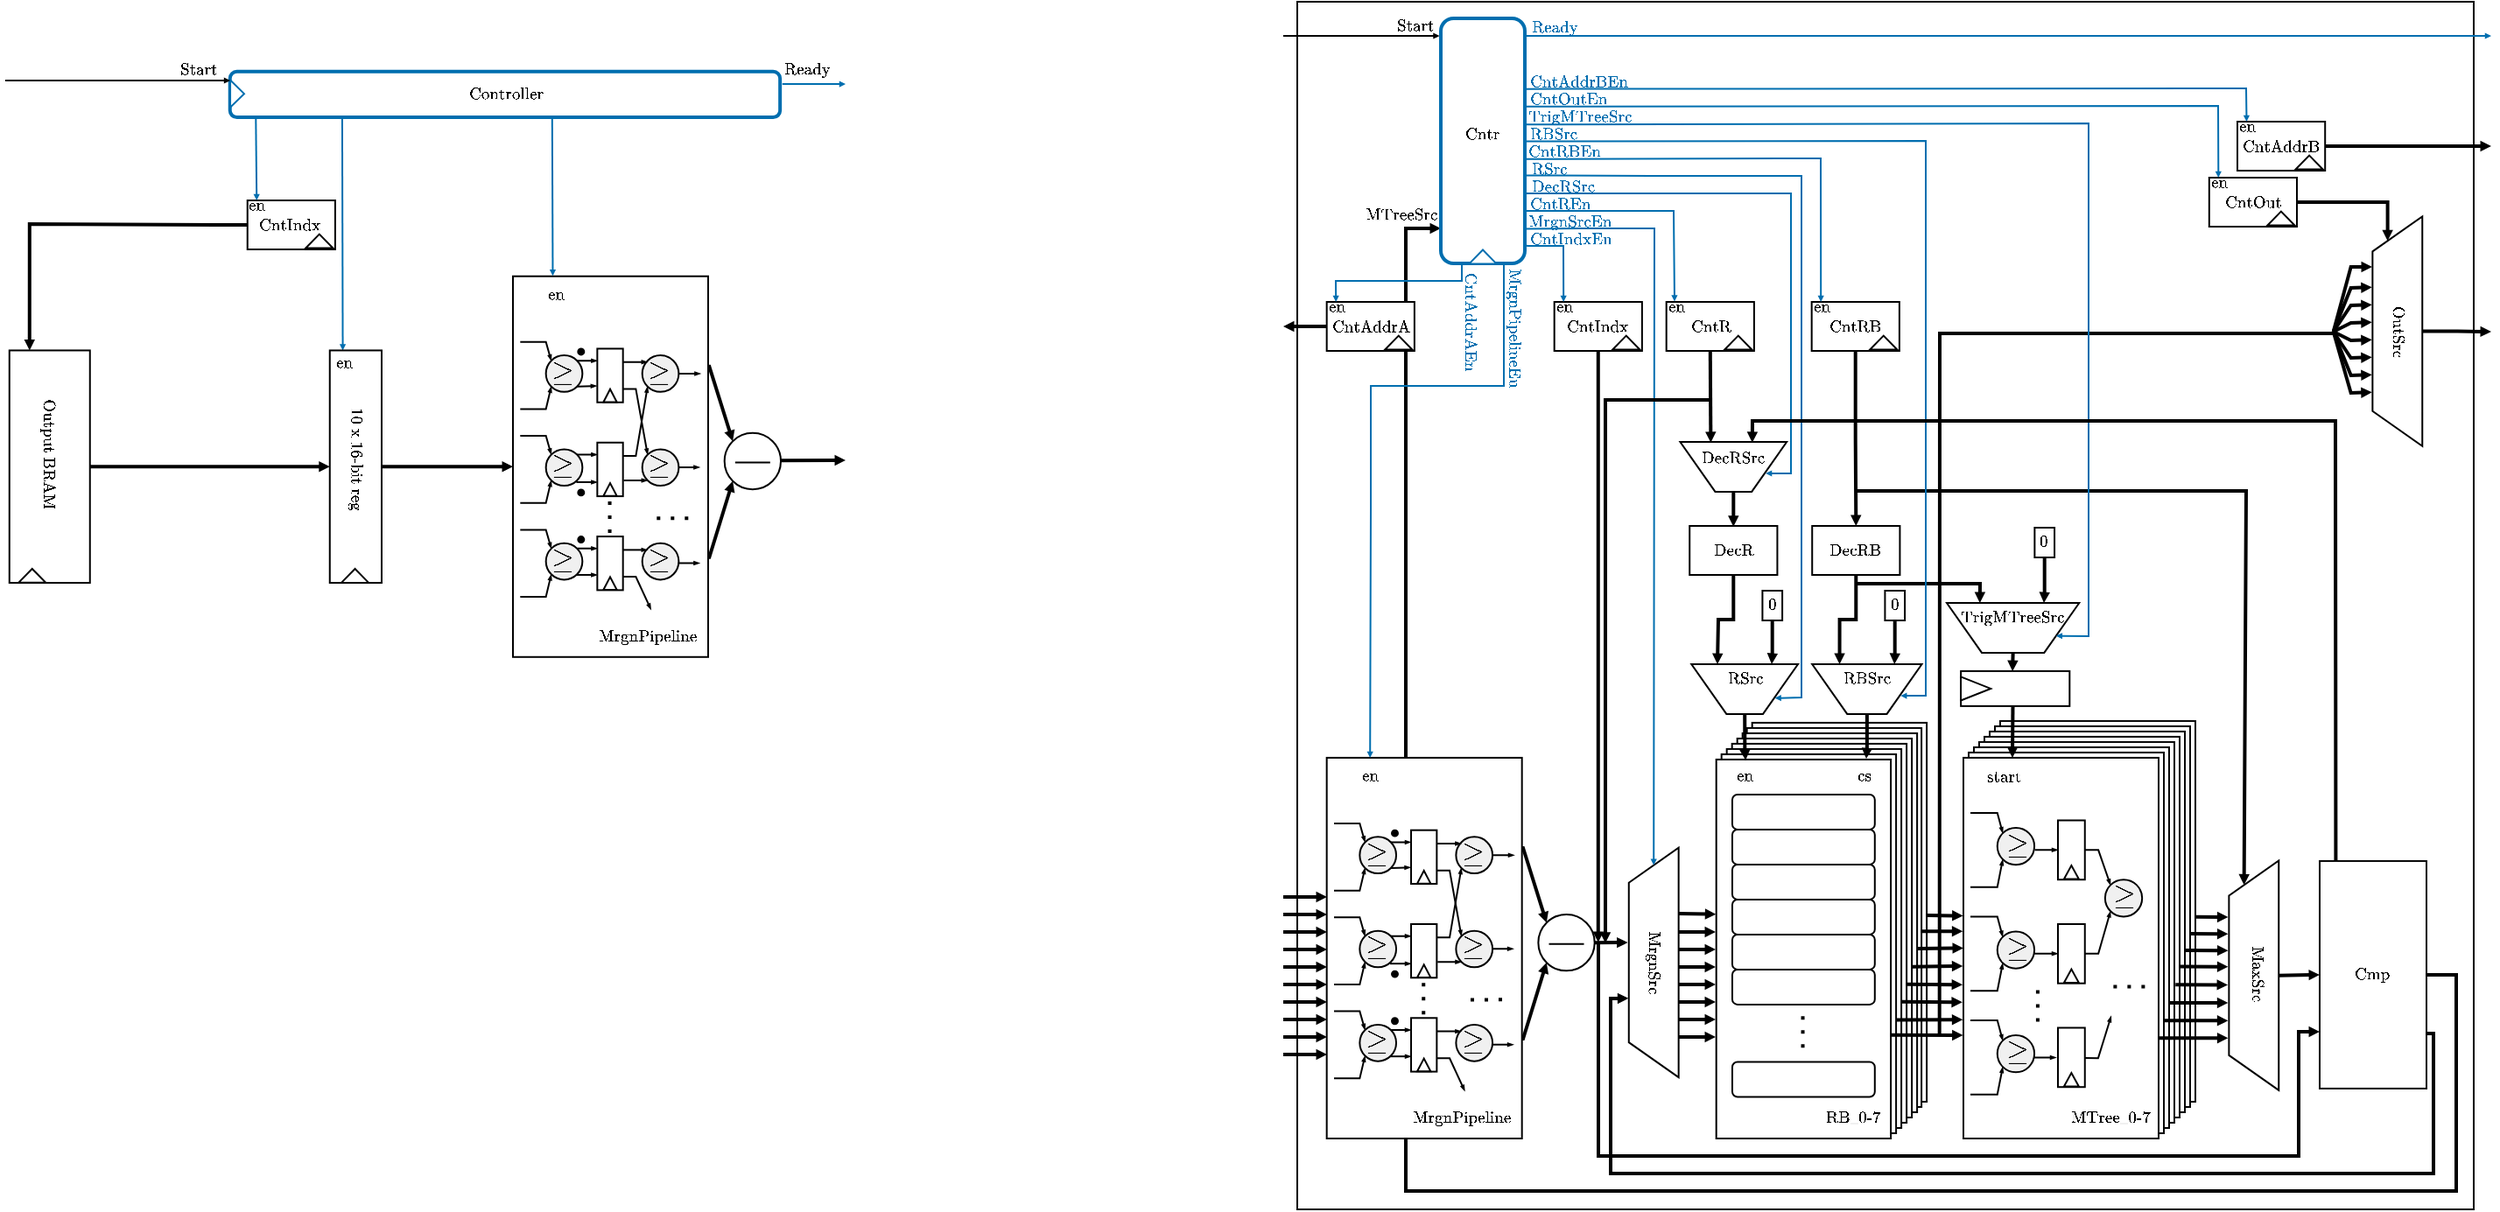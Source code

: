 <mxfile version="28.0.6">
  <diagram name="Page-1" id="Y3pUBg2xaveTZ1VKXZcr">
    <mxGraphModel dx="758" dy="399" grid="1" gridSize="10" guides="1" tooltips="1" connect="1" arrows="1" fold="1" page="1" pageScale="1" pageWidth="595" pageHeight="842" math="1" shadow="0">
      <root>
        <mxCell id="0" />
        <mxCell id="1" parent="0" />
        <mxCell id="OUyjQR1rdF7uxZgqNvzY-29" value="" style="endArrow=block;html=1;rounded=0;entryX=0;entryY=0.5;entryDx=0;entryDy=0;endSize=1;endFill=1;strokeWidth=2;exitX=1;exitY=0.5;exitDx=0;exitDy=0;" edge="1" parent="1" source="OUyjQR1rdF7uxZgqNvzY-141" target="OUyjQR1rdF7uxZgqNvzY-410">
          <mxGeometry width="50" height="50" relative="1" as="geometry">
            <mxPoint x="217.62" y="363.9" as="sourcePoint" />
            <mxPoint x="295.384" y="363.444" as="targetPoint" />
          </mxGeometry>
        </mxCell>
        <mxCell id="OUyjQR1rdF7uxZgqNvzY-64" value="" style="group" vertex="1" connectable="0" parent="1">
          <mxGeometry x="248.36" y="213.5" width="50.1" height="28" as="geometry" />
        </mxCell>
        <mxCell id="OUyjQR1rdF7uxZgqNvzY-65" value="&lt;font style=&quot;font-size: 8px;&quot;&gt;$$\text{CntIndx}$$&lt;/font&gt;" style="rounded=0;whiteSpace=wrap;html=1;" vertex="1" parent="OUyjQR1rdF7uxZgqNvzY-64">
          <mxGeometry width="50.1" height="28" as="geometry" />
        </mxCell>
        <mxCell id="OUyjQR1rdF7uxZgqNvzY-66" value="" style="triangle;whiteSpace=wrap;html=1;rotation=-90;" vertex="1" parent="OUyjQR1rdF7uxZgqNvzY-64">
          <mxGeometry x="37.08" y="15.51" width="7.95" height="15.57" as="geometry" />
        </mxCell>
        <mxCell id="OUyjQR1rdF7uxZgqNvzY-67" value="&lt;font style=&quot;font-size: 8px;&quot;&gt;$$\text{en}$$&lt;/font&gt;" style="text;html=1;align=center;verticalAlign=middle;whiteSpace=wrap;rounded=0;" vertex="1" parent="OUyjQR1rdF7uxZgqNvzY-64">
          <mxGeometry x="1.137e-13" width="10.52" height="7.54" as="geometry" />
        </mxCell>
        <mxCell id="OUyjQR1rdF7uxZgqNvzY-88" value="" style="rounded=1;whiteSpace=wrap;html=1;strokeColor=#006EAF;strokeWidth=2;rotation=90;" vertex="1" parent="1">
          <mxGeometry x="382.43" y="-4.14" width="26.09" height="314.21" as="geometry" />
        </mxCell>
        <mxCell id="OUyjQR1rdF7uxZgqNvzY-89" value="" style="endArrow=block;html=1;rounded=0;exitX=0.977;exitY=0.796;exitDx=0;exitDy=0;entryX=0.25;entryY=0;entryDx=0;entryDy=0;endSize=1;endFill=1;strokeColor=#006EAF;exitPerimeter=0;" edge="1" parent="1" source="OUyjQR1rdF7uxZgqNvzY-88" target="OUyjQR1rdF7uxZgqNvzY-410">
          <mxGeometry width="50" height="50" relative="1" as="geometry">
            <mxPoint x="304.26" y="345.5" as="sourcePoint" />
            <mxPoint x="304.13" y="496.35" as="targetPoint" />
            <Array as="points" />
          </mxGeometry>
        </mxCell>
        <mxCell id="OUyjQR1rdF7uxZgqNvzY-104" value="&lt;font style=&quot;font-size: 8px;&quot;&gt;$$\text{Controller}$$&lt;/font&gt;" style="text;html=1;align=center;verticalAlign=middle;whiteSpace=wrap;rounded=0;rotation=0;" vertex="1" parent="1">
          <mxGeometry x="377.72" y="144.74" width="35.52" height="16.44" as="geometry" />
        </mxCell>
        <mxCell id="OUyjQR1rdF7uxZgqNvzY-105" value="" style="triangle;whiteSpace=wrap;html=1;rotation=0;strokeColor=#006EAF;" vertex="1" parent="1">
          <mxGeometry x="238.52" y="144.78" width="7.95" height="15.57" as="geometry" />
        </mxCell>
        <mxCell id="OUyjQR1rdF7uxZgqNvzY-106" value="" style="endArrow=block;html=1;rounded=0;endSize=1;endFill=1;" edge="1" parent="1">
          <mxGeometry width="50" height="50" relative="1" as="geometry">
            <mxPoint x="110" y="145" as="sourcePoint" />
            <mxPoint x="238.52" y="145.0" as="targetPoint" />
          </mxGeometry>
        </mxCell>
        <mxCell id="OUyjQR1rdF7uxZgqNvzY-107" value="&lt;font style=&quot;font-size: 8px;&quot;&gt;$$\text{Start}$$&lt;/font&gt;" style="text;html=1;align=center;verticalAlign=middle;whiteSpace=wrap;rounded=0;rotation=0;" vertex="1" parent="1">
          <mxGeometry x="203" y="131.06" width="35.52" height="16.44" as="geometry" />
        </mxCell>
        <mxCell id="OUyjQR1rdF7uxZgqNvzY-141" value="" style="rounded=0;whiteSpace=wrap;html=1;" vertex="1" parent="1">
          <mxGeometry x="112.38" y="299.22" width="46" height="132.8" as="geometry" />
        </mxCell>
        <mxCell id="OUyjQR1rdF7uxZgqNvzY-142" value="" style="triangle;whiteSpace=wrap;html=1;rotation=-90;" vertex="1" parent="1">
          <mxGeometry x="121.38" y="420.16" width="7.95" height="15.57" as="geometry" />
        </mxCell>
        <mxCell id="OUyjQR1rdF7uxZgqNvzY-145" style="edgeStyle=orthogonalEdgeStyle;rounded=0;orthogonalLoop=1;jettySize=auto;html=1;strokeWidth=2;endArrow=block;endFill=1;endSize=1;entryX=0.25;entryY=0;entryDx=0;entryDy=0;exitX=0;exitY=0.5;exitDx=0;exitDy=0;" edge="1" parent="1" source="OUyjQR1rdF7uxZgqNvzY-65" target="OUyjQR1rdF7uxZgqNvzY-141">
          <mxGeometry relative="1" as="geometry">
            <mxPoint x="777.52" y="211.0" as="targetPoint" />
            <Array as="points">
              <mxPoint x="230" y="227" />
              <mxPoint x="124" y="227" />
            </Array>
          </mxGeometry>
        </mxCell>
        <mxCell id="OUyjQR1rdF7uxZgqNvzY-146" value="&lt;font style=&quot;font-size: 8px;&quot;&gt;$$\text{Output BRAM}$$&lt;/font&gt;" style="text;html=1;align=center;verticalAlign=middle;whiteSpace=wrap;rounded=0;rotation=90;" vertex="1" parent="1">
          <mxGeometry x="100.0" y="350.28" width="70.76" height="16.44" as="geometry" />
        </mxCell>
        <mxCell id="OUyjQR1rdF7uxZgqNvzY-150" value="" style="rounded=0;whiteSpace=wrap;html=1;strokeWidth=1;" vertex="1" parent="1">
          <mxGeometry x="848" y="100" width="672" height="690" as="geometry" />
        </mxCell>
        <mxCell id="OUyjQR1rdF7uxZgqNvzY-151" style="edgeStyle=orthogonalEdgeStyle;rounded=0;orthogonalLoop=1;jettySize=auto;html=1;strokeWidth=2;endArrow=block;endFill=1;endSize=1;entryX=0.001;entryY=0.861;entryDx=0;entryDy=0;entryPerimeter=0;" edge="1" parent="1" source="OUyjQR1rdF7uxZgqNvzY-206" target="OUyjQR1rdF7uxZgqNvzY-363">
          <mxGeometry relative="1" as="geometry">
            <mxPoint x="900" y="219.5" as="targetPoint" />
            <Array as="points">
              <mxPoint x="1510" y="656.5" />
              <mxPoint x="1510" y="779.5" />
              <mxPoint x="910" y="779.5" />
              <mxPoint x="910" y="229.5" />
              <mxPoint x="930" y="229.5" />
            </Array>
          </mxGeometry>
        </mxCell>
        <mxCell id="OUyjQR1rdF7uxZgqNvzY-152" value="" style="endArrow=block;html=1;rounded=0;exitX=1;exitY=0.75;exitDx=0;exitDy=0;entryX=0;entryY=1;entryDx=0;entryDy=0;endSize=1;endFill=1;strokeWidth=2;" edge="1" parent="1" target="OUyjQR1rdF7uxZgqNvzY-243">
          <mxGeometry width="50" height="50" relative="1" as="geometry">
            <mxPoint x="969.5" y="692.615" as="sourcePoint" />
            <mxPoint x="1037" y="749.5" as="targetPoint" />
            <Array as="points">
              <mxPoint x="977" y="692.5" />
            </Array>
          </mxGeometry>
        </mxCell>
        <mxCell id="OUyjQR1rdF7uxZgqNvzY-153" value="" style="endArrow=block;html=1;rounded=0;exitX=1;exitY=0.25;exitDx=0;exitDy=0;entryX=0;entryY=0;entryDx=0;entryDy=0;endSize=1;endFill=1;strokeWidth=2;" edge="1" parent="1" target="OUyjQR1rdF7uxZgqNvzY-243">
          <mxGeometry width="50" height="50" relative="1" as="geometry">
            <mxPoint x="969.5" y="583.845" as="sourcePoint" />
            <mxPoint x="1047" y="559.5" as="targetPoint" />
            <Array as="points">
              <mxPoint x="977" y="583.5" />
            </Array>
          </mxGeometry>
        </mxCell>
        <mxCell id="OUyjQR1rdF7uxZgqNvzY-154" value="" style="rounded=0;whiteSpace=wrap;html=1;" vertex="1" parent="1">
          <mxGeometry x="864.84" y="531.96" width="111.5" height="217.54" as="geometry" />
        </mxCell>
        <mxCell id="OUyjQR1rdF7uxZgqNvzY-155" value="" style="rounded=0;whiteSpace=wrap;html=1;" vertex="1" parent="1">
          <mxGeometry x="1249.5" y="510.96" width="111.5" height="217.54" as="geometry" />
        </mxCell>
        <mxCell id="OUyjQR1rdF7uxZgqNvzY-156" value="" style="rounded=0;whiteSpace=wrap;html=1;" vertex="1" parent="1">
          <mxGeometry x="1246.5" y="513.96" width="111.5" height="217.54" as="geometry" />
        </mxCell>
        <mxCell id="OUyjQR1rdF7uxZgqNvzY-157" value="" style="rounded=0;whiteSpace=wrap;html=1;" vertex="1" parent="1">
          <mxGeometry x="1243.5" y="516.96" width="111.5" height="217.54" as="geometry" />
        </mxCell>
        <mxCell id="OUyjQR1rdF7uxZgqNvzY-158" value="" style="rounded=0;whiteSpace=wrap;html=1;" vertex="1" parent="1">
          <mxGeometry x="1240.5" y="519.96" width="111.5" height="217.54" as="geometry" />
        </mxCell>
        <mxCell id="OUyjQR1rdF7uxZgqNvzY-159" value="" style="rounded=0;whiteSpace=wrap;html=1;" vertex="1" parent="1">
          <mxGeometry x="1237.5" y="522.96" width="111.5" height="217.54" as="geometry" />
        </mxCell>
        <mxCell id="OUyjQR1rdF7uxZgqNvzY-160" value="" style="rounded=0;whiteSpace=wrap;html=1;" vertex="1" parent="1">
          <mxGeometry x="1234.5" y="525.96" width="111.5" height="217.54" as="geometry" />
        </mxCell>
        <mxCell id="OUyjQR1rdF7uxZgqNvzY-161" value="" style="rounded=0;whiteSpace=wrap;html=1;" vertex="1" parent="1">
          <mxGeometry x="1231.5" y="528.96" width="111.5" height="217.54" as="geometry" />
        </mxCell>
        <mxCell id="OUyjQR1rdF7uxZgqNvzY-162" value="" style="rounded=0;whiteSpace=wrap;html=1;" vertex="1" parent="1">
          <mxGeometry x="1107.84" y="511.96" width="99.71" height="216.54" as="geometry" />
        </mxCell>
        <mxCell id="OUyjQR1rdF7uxZgqNvzY-163" value="" style="rounded=0;whiteSpace=wrap;html=1;" vertex="1" parent="1">
          <mxGeometry x="1104.84" y="514.96" width="99.71" height="216.54" as="geometry" />
        </mxCell>
        <mxCell id="OUyjQR1rdF7uxZgqNvzY-164" value="" style="endArrow=block;html=1;rounded=0;endFill=1;strokeWidth=2;exitX=1.004;exitY=0.568;exitDx=0;exitDy=0;exitPerimeter=0;entryX=0;entryY=0.5;entryDx=0;entryDy=0;startFill=0;endSize=1;" edge="1" parent="1" source="OUyjQR1rdF7uxZgqNvzY-165" target="OUyjQR1rdF7uxZgqNvzY-189">
          <mxGeometry width="50" height="50" relative="1" as="geometry">
            <mxPoint x="1202.61" y="640.81" as="sourcePoint" />
            <mxPoint x="1311.461" y="641.56" as="targetPoint" />
          </mxGeometry>
        </mxCell>
        <mxCell id="OUyjQR1rdF7uxZgqNvzY-165" value="" style="rounded=0;whiteSpace=wrap;html=1;" vertex="1" parent="1">
          <mxGeometry x="1102.34" y="517.96" width="99.71" height="216.54" as="geometry" />
        </mxCell>
        <mxCell id="OUyjQR1rdF7uxZgqNvzY-166" value="" style="rounded=0;whiteSpace=wrap;html=1;" vertex="1" parent="1">
          <mxGeometry x="1099.34" y="520.96" width="99.71" height="216.54" as="geometry" />
        </mxCell>
        <mxCell id="OUyjQR1rdF7uxZgqNvzY-167" value="" style="rounded=0;whiteSpace=wrap;html=1;" vertex="1" parent="1">
          <mxGeometry x="1096.34" y="523.96" width="99.71" height="216.54" as="geometry" />
        </mxCell>
        <mxCell id="OUyjQR1rdF7uxZgqNvzY-168" value="" style="rounded=0;whiteSpace=wrap;html=1;" vertex="1" parent="1">
          <mxGeometry x="1093.34" y="526.96" width="99.71" height="216.54" as="geometry" />
        </mxCell>
        <mxCell id="OUyjQR1rdF7uxZgqNvzY-169" value="" style="rounded=0;whiteSpace=wrap;html=1;" vertex="1" parent="1">
          <mxGeometry x="1090.34" y="529.96" width="99.71" height="216.54" as="geometry" />
        </mxCell>
        <mxCell id="OUyjQR1rdF7uxZgqNvzY-170" value="" style="endArrow=block;html=1;rounded=0;exitX=0.713;exitY=1.004;exitDx=0;exitDy=0;exitPerimeter=0;entryX=-0.002;entryY=0.45;entryDx=0;entryDy=0;entryPerimeter=0;endSize=1;endFill=1;strokeWidth=2;" edge="1" parent="1" source="OUyjQR1rdF7uxZgqNvzY-207">
          <mxGeometry width="50" height="50" relative="1" as="geometry">
            <mxPoint x="1060" y="671.5" as="sourcePoint" />
            <mxPoint x="1087.141" y="621.403" as="targetPoint" />
          </mxGeometry>
        </mxCell>
        <mxCell id="OUyjQR1rdF7uxZgqNvzY-171" value="" style="endArrow=block;html=1;rounded=0;exitX=0.764;exitY=1.013;exitDx=0;exitDy=0;exitPerimeter=0;entryX=-0.005;entryY=0.335;entryDx=0;entryDy=0;entryPerimeter=0;endSize=1;endFill=1;strokeWidth=2;" edge="1" parent="1">
          <mxGeometry width="50" height="50" relative="1" as="geometry">
            <mxPoint x="1052" y="631.5" as="sourcePoint" />
            <mxPoint x="1087" y="631.5" as="targetPoint" />
          </mxGeometry>
        </mxCell>
        <mxCell id="OUyjQR1rdF7uxZgqNvzY-172" value="" style="endArrow=block;html=1;rounded=0;exitX=0.764;exitY=1.013;exitDx=0;exitDy=0;exitPerimeter=0;entryX=-0.005;entryY=0.335;entryDx=0;entryDy=0;entryPerimeter=0;endSize=1;endFill=1;strokeWidth=2;" edge="1" parent="1">
          <mxGeometry width="50" height="50" relative="1" as="geometry">
            <mxPoint x="1052" y="641.5" as="sourcePoint" />
            <mxPoint x="1087" y="641.5" as="targetPoint" />
          </mxGeometry>
        </mxCell>
        <mxCell id="OUyjQR1rdF7uxZgqNvzY-173" value="" style="endArrow=block;html=1;rounded=0;exitX=0.764;exitY=1.013;exitDx=0;exitDy=0;exitPerimeter=0;entryX=-0.005;entryY=0.335;entryDx=0;entryDy=0;entryPerimeter=0;endSize=1;endFill=1;strokeWidth=2;" edge="1" parent="1">
          <mxGeometry width="50" height="50" relative="1" as="geometry">
            <mxPoint x="1052" y="651.5" as="sourcePoint" />
            <mxPoint x="1087" y="651.5" as="targetPoint" />
          </mxGeometry>
        </mxCell>
        <mxCell id="OUyjQR1rdF7uxZgqNvzY-174" value="" style="endArrow=block;html=1;rounded=0;exitX=0.764;exitY=1.013;exitDx=0;exitDy=0;exitPerimeter=0;entryX=-0.005;entryY=0.335;entryDx=0;entryDy=0;entryPerimeter=0;endSize=1;endFill=1;strokeWidth=2;" edge="1" parent="1">
          <mxGeometry width="50" height="50" relative="1" as="geometry">
            <mxPoint x="1052" y="661.5" as="sourcePoint" />
            <mxPoint x="1087" y="661.5" as="targetPoint" />
          </mxGeometry>
        </mxCell>
        <mxCell id="OUyjQR1rdF7uxZgqNvzY-175" value="" style="endArrow=block;html=1;rounded=0;exitX=0.764;exitY=1.013;exitDx=0;exitDy=0;exitPerimeter=0;entryX=-0.005;entryY=0.335;entryDx=0;entryDy=0;entryPerimeter=0;endSize=1;endFill=1;strokeWidth=2;" edge="1" parent="1">
          <mxGeometry width="50" height="50" relative="1" as="geometry">
            <mxPoint x="1052" y="671.5" as="sourcePoint" />
            <mxPoint x="1087" y="671.5" as="targetPoint" />
          </mxGeometry>
        </mxCell>
        <mxCell id="OUyjQR1rdF7uxZgqNvzY-176" value="" style="endArrow=block;html=1;rounded=0;exitX=0.764;exitY=1.013;exitDx=0;exitDy=0;exitPerimeter=0;entryX=-0.005;entryY=0.335;entryDx=0;entryDy=0;entryPerimeter=0;endSize=1;endFill=1;strokeWidth=2;" edge="1" parent="1">
          <mxGeometry width="50" height="50" relative="1" as="geometry">
            <mxPoint x="1052" y="681.5" as="sourcePoint" />
            <mxPoint x="1087" y="681.5" as="targetPoint" />
          </mxGeometry>
        </mxCell>
        <mxCell id="OUyjQR1rdF7uxZgqNvzY-177" value="" style="endArrow=block;html=1;rounded=0;exitX=0.764;exitY=1.013;exitDx=0;exitDy=0;exitPerimeter=0;entryX=-0.005;entryY=0.335;entryDx=0;entryDy=0;entryPerimeter=0;endSize=1;endFill=1;strokeWidth=2;" edge="1" parent="1">
          <mxGeometry width="50" height="50" relative="1" as="geometry">
            <mxPoint x="1052" y="691.5" as="sourcePoint" />
            <mxPoint x="1087" y="691.5" as="targetPoint" />
          </mxGeometry>
        </mxCell>
        <mxCell id="OUyjQR1rdF7uxZgqNvzY-178" value="" style="rounded=0;whiteSpace=wrap;html=1;" vertex="1" parent="1">
          <mxGeometry x="1087.34" y="532.96" width="99.71" height="216.54" as="geometry" />
        </mxCell>
        <mxCell id="OUyjQR1rdF7uxZgqNvzY-179" value="" style="rounded=1;whiteSpace=wrap;html=1;" vertex="1" parent="1">
          <mxGeometry x="1096.48" y="652.96" width="81.42" height="20" as="geometry" />
        </mxCell>
        <mxCell id="OUyjQR1rdF7uxZgqNvzY-180" value="" style="rounded=1;whiteSpace=wrap;html=1;" vertex="1" parent="1">
          <mxGeometry x="1096.48" y="632.96" width="81.42" height="20" as="geometry" />
        </mxCell>
        <mxCell id="OUyjQR1rdF7uxZgqNvzY-181" value="" style="rounded=1;whiteSpace=wrap;html=1;" vertex="1" parent="1">
          <mxGeometry x="1096.48" y="612.96" width="81.42" height="20" as="geometry" />
        </mxCell>
        <mxCell id="OUyjQR1rdF7uxZgqNvzY-182" value="" style="rounded=1;whiteSpace=wrap;html=1;" vertex="1" parent="1">
          <mxGeometry x="1096.48" y="592.96" width="81.42" height="20" as="geometry" />
        </mxCell>
        <mxCell id="OUyjQR1rdF7uxZgqNvzY-183" value="" style="rounded=1;whiteSpace=wrap;html=1;" vertex="1" parent="1">
          <mxGeometry x="1096.48" y="572.96" width="81.42" height="20" as="geometry" />
        </mxCell>
        <mxCell id="OUyjQR1rdF7uxZgqNvzY-184" value="" style="rounded=1;whiteSpace=wrap;html=1;" vertex="1" parent="1">
          <mxGeometry x="1096.48" y="552.96" width="81.42" height="20" as="geometry" />
        </mxCell>
        <mxCell id="OUyjQR1rdF7uxZgqNvzY-185" value="" style="endArrow=none;dashed=1;html=1;dashPattern=1 3;strokeWidth=2;rounded=0;" edge="1" parent="1">
          <mxGeometry width="50" height="50" relative="1" as="geometry">
            <mxPoint x="1136.77" y="679.57" as="sourcePoint" />
            <mxPoint x="1136.77" y="699.57" as="targetPoint" />
          </mxGeometry>
        </mxCell>
        <mxCell id="OUyjQR1rdF7uxZgqNvzY-186" value="" style="rounded=1;whiteSpace=wrap;html=1;" vertex="1" parent="1">
          <mxGeometry x="1096.48" y="705.73" width="81.42" height="20" as="geometry" />
        </mxCell>
        <mxCell id="OUyjQR1rdF7uxZgqNvzY-187" value="&lt;font style=&quot;font-size: 8px;&quot;&gt;$$\text{en}$$&lt;/font&gt;" style="text;html=1;align=center;verticalAlign=middle;whiteSpace=wrap;rounded=0;" vertex="1" parent="1">
          <mxGeometry x="1098.32" y="539.19" width="10.52" height="7.54" as="geometry" />
        </mxCell>
        <mxCell id="OUyjQR1rdF7uxZgqNvzY-188" value="&lt;font style=&quot;font-size: 8px;&quot;&gt;$$\text{cs}$$&lt;/font&gt;" style="text;html=1;align=center;verticalAlign=middle;whiteSpace=wrap;rounded=0;" vertex="1" parent="1">
          <mxGeometry x="1166.5" y="539.19" width="9.1" height="7.54" as="geometry" />
        </mxCell>
        <mxCell id="OUyjQR1rdF7uxZgqNvzY-189" value="" style="rounded=0;whiteSpace=wrap;html=1;" vertex="1" parent="1">
          <mxGeometry x="1228.5" y="531.96" width="111.5" height="217.54" as="geometry" />
        </mxCell>
        <mxCell id="OUyjQR1rdF7uxZgqNvzY-190" value="&lt;font style=&quot;font-size: 8px;&quot;&gt;$$\text{start}$$&lt;/font&gt;" style="text;html=1;align=center;verticalAlign=middle;whiteSpace=wrap;rounded=0;" vertex="1" parent="1">
          <mxGeometry x="1237" y="532.96" width="30" height="20" as="geometry" />
        </mxCell>
        <mxCell id="OUyjQR1rdF7uxZgqNvzY-191" value="" style="shape=trapezoid;perimeter=trapezoidPerimeter;whiteSpace=wrap;html=1;fixedSize=1;rotation=-90;fillColor=#FFFFFF;strokeWidth=1;" vertex="1" parent="1">
          <mxGeometry x="1328.8" y="642.13" width="131.22" height="28.44" as="geometry" />
        </mxCell>
        <mxCell id="OUyjQR1rdF7uxZgqNvzY-192" value="" style="endArrow=block;html=1;rounded=0;endFill=1;strokeWidth=2;exitX=0.997;exitY=0.072;exitDx=0;exitDy=0;exitPerimeter=0;entryX=0.44;entryY=-0.018;entryDx=0;entryDy=0;entryPerimeter=0;endSize=1;" edge="1" parent="1">
          <mxGeometry width="50" height="50" relative="1" as="geometry">
            <mxPoint x="1340.004" y="692.15" as="sourcePoint" />
            <mxPoint x="1379.688" y="692.127" as="targetPoint" />
          </mxGeometry>
        </mxCell>
        <mxCell id="OUyjQR1rdF7uxZgqNvzY-193" value="" style="endArrow=block;html=1;rounded=0;endFill=1;strokeWidth=2;exitX=0.997;exitY=0.072;exitDx=0;exitDy=0;exitPerimeter=0;entryX=0.471;entryY=-0.019;entryDx=0;entryDy=0;entryPerimeter=0;endSize=1;" edge="1" parent="1">
          <mxGeometry width="50" height="50" relative="1" as="geometry">
            <mxPoint x="1343.004" y="682.13" as="sourcePoint" />
            <mxPoint x="1379.66" y="682.18" as="targetPoint" />
          </mxGeometry>
        </mxCell>
        <mxCell id="OUyjQR1rdF7uxZgqNvzY-194" value="" style="endArrow=block;html=1;rounded=0;endFill=1;strokeWidth=2;exitX=1.001;exitY=0.483;exitDx=0;exitDy=0;exitPerimeter=0;entryX=0.471;entryY=-0.019;entryDx=0;entryDy=0;entryPerimeter=0;endSize=1;" edge="1" parent="1">
          <mxGeometry width="50" height="50" relative="1" as="geometry">
            <mxPoint x="1346.139" y="672.03" as="sourcePoint" />
            <mxPoint x="1379.66" y="671.95" as="targetPoint" />
          </mxGeometry>
        </mxCell>
        <mxCell id="OUyjQR1rdF7uxZgqNvzY-195" value="" style="endArrow=block;html=1;rounded=0;endFill=1;strokeWidth=2;exitX=1.001;exitY=0.447;exitDx=0;exitDy=0;exitPerimeter=0;entryX=0.471;entryY=-0.019;entryDx=0;entryDy=0;entryPerimeter=0;endSize=1;" edge="1" parent="1">
          <mxGeometry width="50" height="50" relative="1" as="geometry">
            <mxPoint x="1349.639" y="661.59" as="sourcePoint" />
            <mxPoint x="1379.52" y="661.72" as="targetPoint" />
          </mxGeometry>
        </mxCell>
        <mxCell id="OUyjQR1rdF7uxZgqNvzY-196" value="" style="endArrow=block;html=1;rounded=0;endFill=1;strokeWidth=2;exitX=1.001;exitY=0.447;exitDx=0;exitDy=0;exitPerimeter=0;entryX=0.578;entryY=-0.018;entryDx=0;entryDy=0;entryPerimeter=0;endSize=1;" edge="1" parent="1">
          <mxGeometry width="50" height="50" relative="1" as="geometry">
            <mxPoint x="1352.5" y="651.23" as="sourcePoint" />
            <mxPoint x="1379.688" y="651.397" as="targetPoint" />
          </mxGeometry>
        </mxCell>
        <mxCell id="OUyjQR1rdF7uxZgqNvzY-197" value="" style="endArrow=block;html=1;rounded=0;endFill=1;strokeWidth=2;exitX=1.001;exitY=0.616;exitDx=0;exitDy=0;exitPerimeter=0;entryX=0.61;entryY=-0.016;entryDx=0;entryDy=0;entryPerimeter=0;endSize=1;" edge="1" parent="1">
          <mxGeometry width="50" height="50" relative="1" as="geometry">
            <mxPoint x="1355.139" y="641.965" as="sourcePoint" />
            <mxPoint x="1379.745" y="642.097" as="targetPoint" />
          </mxGeometry>
        </mxCell>
        <mxCell id="OUyjQR1rdF7uxZgqNvzY-198" value="" style="endArrow=block;html=1;rounded=0;endFill=1;strokeWidth=2;exitX=1.001;exitY=0.586;exitDx=0;exitDy=0;exitPerimeter=0;entryX=0.648;entryY=-0.017;entryDx=0;entryDy=0;entryPerimeter=0;endSize=1;" edge="1" parent="1">
          <mxGeometry width="50" height="50" relative="1" as="geometry">
            <mxPoint x="1358.139" y="632.438" as="sourcePoint" />
            <mxPoint x="1379.717" y="632.678" as="targetPoint" />
          </mxGeometry>
        </mxCell>
        <mxCell id="OUyjQR1rdF7uxZgqNvzY-199" value="" style="endArrow=block;html=1;rounded=0;endFill=1;strokeWidth=2;exitX=1.002;exitY=0.556;exitDx=0;exitDy=0;exitPerimeter=0;entryX=0.684;entryY=-0.017;entryDx=0;entryDy=0;entryPerimeter=0;endSize=1;" edge="1" parent="1">
          <mxGeometry width="50" height="50" relative="1" as="geometry">
            <mxPoint x="1361.277" y="622.912" as="sourcePoint" />
            <mxPoint x="1379.717" y="622.966" as="targetPoint" />
          </mxGeometry>
        </mxCell>
        <mxCell id="OUyjQR1rdF7uxZgqNvzY-200" value="" style="endArrow=block;html=1;rounded=0;endFill=1;strokeWidth=2;exitX=1.004;exitY=0.727;exitDx=0;exitDy=0;exitPerimeter=0;entryX=-0.002;entryY=0.729;entryDx=0;entryDy=0;entryPerimeter=0;startFill=0;endSize=1;" edge="1" parent="1" source="OUyjQR1rdF7uxZgqNvzY-178" target="OUyjQR1rdF7uxZgqNvzY-189">
          <mxGeometry width="50" height="50" relative="1" as="geometry">
            <mxPoint x="1187.549" y="690.31" as="sourcePoint" />
            <mxPoint x="1311.469" y="690.85" as="targetPoint" />
          </mxGeometry>
        </mxCell>
        <mxCell id="OUyjQR1rdF7uxZgqNvzY-201" value="" style="endArrow=block;html=1;rounded=0;endFill=1;strokeWidth=2;exitX=1.001;exitY=0.701;exitDx=0;exitDy=0;exitPerimeter=0;startFill=0;endSize=1;entryX=-0.003;entryY=0.688;entryDx=0;entryDy=0;entryPerimeter=0;" edge="1" parent="1" source="OUyjQR1rdF7uxZgqNvzY-169" target="OUyjQR1rdF7uxZgqNvzY-189">
          <mxGeometry width="50" height="50" relative="1" as="geometry">
            <mxPoint x="1190.689" y="681.655" as="sourcePoint" />
            <mxPoint x="1230" y="681.5" as="targetPoint" />
          </mxGeometry>
        </mxCell>
        <mxCell id="OUyjQR1rdF7uxZgqNvzY-202" value="" style="endArrow=block;html=1;rounded=0;endFill=1;strokeWidth=2;exitX=1.004;exitY=0.667;exitDx=0;exitDy=0;exitPerimeter=0;entryX=-0.005;entryY=0.642;entryDx=0;entryDy=0;entryPerimeter=0;startFill=0;endSize=1;" edge="1" parent="1" source="OUyjQR1rdF7uxZgqNvzY-168" target="OUyjQR1rdF7uxZgqNvzY-189">
          <mxGeometry width="50" height="50" relative="1" as="geometry">
            <mxPoint x="1193.71" y="671.33" as="sourcePoint" />
            <mxPoint x="1311.5" y="671.69" as="targetPoint" />
          </mxGeometry>
        </mxCell>
        <mxCell id="OUyjQR1rdF7uxZgqNvzY-203" value="" style="endArrow=block;html=1;rounded=0;endFill=1;strokeWidth=2;exitX=1.003;exitY=0.676;exitDx=0;exitDy=0;exitPerimeter=0;entryX=-0.004;entryY=0.596;entryDx=0;entryDy=0;entryPerimeter=0;startFill=0;endSize=1;" edge="1" parent="1" target="OUyjQR1rdF7uxZgqNvzY-189">
          <mxGeometry width="50" height="50" relative="1" as="geometry">
            <mxPoint x="1196.349" y="661.341" as="sourcePoint" />
            <mxPoint x="1311.5" y="661.89" as="targetPoint" />
          </mxGeometry>
        </mxCell>
        <mxCell id="OUyjQR1rdF7uxZgqNvzY-204" value="" style="endArrow=block;html=1;rounded=0;endFill=1;strokeWidth=2;exitX=1.024;exitY=0.564;exitDx=0;exitDy=0;exitPerimeter=0;entryX=-0.003;entryY=0.456;entryDx=0;entryDy=0;entryPerimeter=0;startFill=0;startSize=6;endSize=1;" edge="1" parent="1" target="OUyjQR1rdF7uxZgqNvzY-189">
          <mxGeometry width="50" height="50" relative="1" as="geometry">
            <mxPoint x="1204.443" y="631.089" as="sourcePoint" />
            <mxPoint x="1311.361" y="631.48" as="targetPoint" />
          </mxGeometry>
        </mxCell>
        <mxCell id="OUyjQR1rdF7uxZgqNvzY-205" value="" style="endArrow=block;html=1;rounded=0;endFill=1;strokeWidth=2;exitX=1.004;exitY=0.55;exitDx=0;exitDy=0;exitPerimeter=0;entryX=-0.002;entryY=0.415;entryDx=0;entryDy=0;entryPerimeter=0;startFill=0;endSize=1;" edge="1" parent="1" target="OUyjQR1rdF7uxZgqNvzY-189">
          <mxGeometry width="50" height="50" relative="1" as="geometry">
            <mxPoint x="1207.949" y="622.057" as="sourcePoint" />
            <mxPoint x="1311.5" y="621.14" as="targetPoint" />
          </mxGeometry>
        </mxCell>
        <mxCell id="OUyjQR1rdF7uxZgqNvzY-206" value="&lt;h5&gt;&lt;font face=&quot;Helvetica&quot; style=&quot;font-size: 8px;&quot;&gt;$$\text{Cmp}$$&lt;/font&gt;&lt;/h5&gt;" style="rounded=0;whiteSpace=wrap;html=1;rotation=0;" vertex="1" parent="1">
          <mxGeometry x="1432" y="590.96" width="61" height="130" as="geometry" />
        </mxCell>
        <mxCell id="OUyjQR1rdF7uxZgqNvzY-207" value="" style="shape=trapezoid;perimeter=trapezoidPerimeter;whiteSpace=wrap;html=1;fixedSize=1;rotation=-90;fillColor=#FFFFFF;strokeWidth=1;" vertex="1" parent="1">
          <mxGeometry x="986" y="634.74" width="131.22" height="28.44" as="geometry" />
        </mxCell>
        <mxCell id="OUyjQR1rdF7uxZgqNvzY-208" value="" style="endArrow=block;html=1;rounded=0;exitX=0.5;exitY=1;exitDx=0;exitDy=0;entryX=0;entryY=0.5;entryDx=0;entryDy=0;endSize=1;endFill=1;strokeWidth=2;" edge="1" parent="1" source="OUyjQR1rdF7uxZgqNvzY-191" target="OUyjQR1rdF7uxZgqNvzY-206">
          <mxGeometry width="50" height="50" relative="1" as="geometry">
            <mxPoint x="1451" y="681.5" as="sourcePoint" />
            <mxPoint x="1501" y="631.5" as="targetPoint" />
          </mxGeometry>
        </mxCell>
        <mxCell id="OUyjQR1rdF7uxZgqNvzY-209" value="" style="shape=trapezoid;perimeter=trapezoidPerimeter;whiteSpace=wrap;html=1;fixedSize=1;rotation=-180;fillColor=#FFFFFF;strokeWidth=1;" vertex="1" parent="1">
          <mxGeometry x="1073.15" y="478.5" width="60.87" height="28.44" as="geometry" />
        </mxCell>
        <mxCell id="OUyjQR1rdF7uxZgqNvzY-210" value="" style="shape=trapezoid;perimeter=trapezoidPerimeter;whiteSpace=wrap;html=1;fixedSize=1;rotation=-180;fillColor=#FFFFFF;strokeWidth=1;" vertex="1" parent="1">
          <mxGeometry x="1142.11" y="478.5" width="62.65" height="28.44" as="geometry" />
        </mxCell>
        <mxCell id="OUyjQR1rdF7uxZgqNvzY-211" value="&lt;font style=&quot;font-size: 8px;&quot;&gt;$$\text{RBSrc}$$&lt;/font&gt;" style="text;html=1;align=center;verticalAlign=middle;whiteSpace=wrap;rounded=0;" vertex="1" parent="1">
          <mxGeometry x="1155.68" y="478.5" width="35.52" height="16.44" as="geometry" />
        </mxCell>
        <mxCell id="OUyjQR1rdF7uxZgqNvzY-212" value="&lt;font style=&quot;font-size: 8px;&quot;&gt;$$\text{RSrc}$$&lt;/font&gt;" style="text;html=1;align=center;verticalAlign=middle;whiteSpace=wrap;rounded=0;" vertex="1" parent="1">
          <mxGeometry x="1085.82" y="478.5" width="35.52" height="16.44" as="geometry" />
        </mxCell>
        <mxCell id="OUyjQR1rdF7uxZgqNvzY-213" style="edgeStyle=orthogonalEdgeStyle;rounded=0;orthogonalLoop=1;jettySize=auto;html=1;entryX=0.168;entryY=0.002;entryDx=0;entryDy=0;entryPerimeter=0;endSize=1;endArrow=block;endFill=1;strokeWidth=2;" edge="1" parent="1" source="OUyjQR1rdF7uxZgqNvzY-209" target="OUyjQR1rdF7uxZgqNvzY-178">
          <mxGeometry relative="1" as="geometry" />
        </mxCell>
        <mxCell id="OUyjQR1rdF7uxZgqNvzY-214" style="edgeStyle=orthogonalEdgeStyle;rounded=0;orthogonalLoop=1;jettySize=auto;html=1;entryX=0.829;entryY=0.012;entryDx=0;entryDy=0;entryPerimeter=0;endSize=1;endArrow=block;endFill=1;strokeWidth=2;" edge="1" parent="1" source="OUyjQR1rdF7uxZgqNvzY-210" target="OUyjQR1rdF7uxZgqNvzY-169">
          <mxGeometry relative="1" as="geometry" />
        </mxCell>
        <mxCell id="OUyjQR1rdF7uxZgqNvzY-215" value="" style="ellipse;whiteSpace=wrap;html=1;aspect=fixed;fillColor=#F0F0F0;" vertex="1" parent="1">
          <mxGeometry x="1247.885" y="571.965" width="21.163" height="21.163" as="geometry" />
        </mxCell>
        <mxCell id="OUyjQR1rdF7uxZgqNvzY-216" value="" style="endArrow=blockThin;html=1;rounded=0;exitX=1;exitY=0.5;exitDx=0;exitDy=0;entryX=0;entryY=0;entryDx=0;entryDy=0;endFill=1;endSize=1;" edge="1" parent="1" target="OUyjQR1rdF7uxZgqNvzY-215">
          <mxGeometry width="50" height="50" relative="1" as="geometry">
            <mxPoint x="1232.5" y="563.5" as="sourcePoint" />
            <mxPoint x="1309.423" y="538.104" as="targetPoint" />
            <Array as="points">
              <mxPoint x="1247.885" y="563.5" />
            </Array>
          </mxGeometry>
        </mxCell>
        <mxCell id="OUyjQR1rdF7uxZgqNvzY-217" value="" style="endArrow=blockThin;html=1;rounded=0;entryX=0;entryY=1;entryDx=0;entryDy=0;exitX=1;exitY=0.5;exitDx=0;exitDy=0;endFill=1;endSize=1;" edge="1" parent="1" target="OUyjQR1rdF7uxZgqNvzY-215">
          <mxGeometry width="50" height="50" relative="1" as="geometry">
            <mxPoint x="1232.5" y="605.826" as="sourcePoint" />
            <mxPoint x="1263.269" y="614.292" as="targetPoint" />
            <Array as="points">
              <mxPoint x="1247.885" y="605.826" />
            </Array>
          </mxGeometry>
        </mxCell>
        <mxCell id="OUyjQR1rdF7uxZgqNvzY-218" value="&lt;font style=&quot;font-size: 14px;&quot;&gt;$$\geq$$&lt;/font&gt;" style="text;html=1;align=center;verticalAlign=middle;whiteSpace=wrap;rounded=0;" vertex="1" parent="1">
          <mxGeometry x="1252.654" y="575.48" width="11.538" height="12.698" as="geometry" />
        </mxCell>
        <mxCell id="OUyjQR1rdF7uxZgqNvzY-219" style="edgeStyle=orthogonalEdgeStyle;rounded=0;orthogonalLoop=1;jettySize=auto;html=1;exitX=1.013;exitY=0.599;exitDx=0;exitDy=0;entryX=0;entryY=0.5;entryDx=0;entryDy=0;endArrow=blockThin;endFill=1;curved=0;endSize=1;exitPerimeter=0;" edge="1" parent="1">
          <mxGeometry relative="1" as="geometry">
            <mxPoint x="1269.323" y="584.642" as="sourcePoint" />
            <mxPoint x="1282.5" y="584.663" as="targetPoint" />
          </mxGeometry>
        </mxCell>
        <mxCell id="OUyjQR1rdF7uxZgqNvzY-220" value="" style="ellipse;whiteSpace=wrap;html=1;aspect=fixed;fillColor=#F0F0F0;" vertex="1" parent="1">
          <mxGeometry x="1247.885" y="631.222" width="21.163" height="21.163" as="geometry" />
        </mxCell>
        <mxCell id="OUyjQR1rdF7uxZgqNvzY-221" value="" style="endArrow=blockThin;html=1;rounded=0;exitX=1;exitY=0.5;exitDx=0;exitDy=0;entryX=0;entryY=0;entryDx=0;entryDy=0;endFill=1;endSize=1;" edge="1" parent="1" target="OUyjQR1rdF7uxZgqNvzY-220">
          <mxGeometry width="50" height="50" relative="1" as="geometry">
            <mxPoint x="1232.5" y="622.757" as="sourcePoint" />
            <mxPoint x="1309.423" y="597.361" as="targetPoint" />
            <Array as="points">
              <mxPoint x="1247.885" y="622.757" />
            </Array>
          </mxGeometry>
        </mxCell>
        <mxCell id="OUyjQR1rdF7uxZgqNvzY-222" value="" style="endArrow=blockThin;html=1;rounded=0;entryX=0;entryY=1;entryDx=0;entryDy=0;exitX=1;exitY=0.5;exitDx=0;exitDy=0;endFill=1;endSize=1;" edge="1" parent="1" target="OUyjQR1rdF7uxZgqNvzY-220">
          <mxGeometry width="50" height="50" relative="1" as="geometry">
            <mxPoint x="1232.5" y="665.083" as="sourcePoint" />
            <mxPoint x="1263.269" y="673.548" as="targetPoint" />
            <Array as="points">
              <mxPoint x="1247.885" y="665.083" />
            </Array>
          </mxGeometry>
        </mxCell>
        <mxCell id="OUyjQR1rdF7uxZgqNvzY-223" value="&lt;font style=&quot;font-size: 14px;&quot;&gt;$$\geq$$&lt;/font&gt;" style="text;html=1;align=center;verticalAlign=middle;whiteSpace=wrap;rounded=0;" vertex="1" parent="1">
          <mxGeometry x="1252.654" y="634.737" width="11.538" height="12.698" as="geometry" />
        </mxCell>
        <mxCell id="OUyjQR1rdF7uxZgqNvzY-224" style="edgeStyle=orthogonalEdgeStyle;rounded=0;orthogonalLoop=1;jettySize=auto;html=1;exitX=1.004;exitY=0.599;exitDx=0;exitDy=0;entryX=0;entryY=0.5;entryDx=0;entryDy=0;endArrow=blockThin;endFill=1;endSize=1;exitPerimeter=0;" edge="1" parent="1">
          <mxGeometry relative="1" as="geometry">
            <mxPoint x="1269.132" y="643.899" as="sourcePoint" />
            <mxPoint x="1282.5" y="643.92" as="targetPoint" />
          </mxGeometry>
        </mxCell>
        <mxCell id="OUyjQR1rdF7uxZgqNvzY-225" value="" style="rounded=0;whiteSpace=wrap;html=1;" vertex="1" parent="1">
          <mxGeometry x="1282.5" y="567.733" width="15.385" height="33.861" as="geometry" />
        </mxCell>
        <mxCell id="OUyjQR1rdF7uxZgqNvzY-226" value="" style="triangle;whiteSpace=wrap;html=1;rotation=-90;" vertex="1" parent="1">
          <mxGeometry x="1286.346" y="593.128" width="7.692" height="8.465" as="geometry" />
        </mxCell>
        <mxCell id="OUyjQR1rdF7uxZgqNvzY-227" value="" style="rounded=0;whiteSpace=wrap;html=1;" vertex="1" parent="1">
          <mxGeometry x="1282.5" y="626.989" width="15.385" height="33.861" as="geometry" />
        </mxCell>
        <mxCell id="OUyjQR1rdF7uxZgqNvzY-228" value="" style="triangle;whiteSpace=wrap;html=1;rotation=-90;" vertex="1" parent="1">
          <mxGeometry x="1286.346" y="652.385" width="7.692" height="8.465" as="geometry" />
        </mxCell>
        <mxCell id="OUyjQR1rdF7uxZgqNvzY-229" value="" style="ellipse;whiteSpace=wrap;html=1;aspect=fixed;fillColor=#F0F0F0;" vertex="1" parent="1">
          <mxGeometry x="1247.885" y="690.479" width="21.163" height="21.163" as="geometry" />
        </mxCell>
        <mxCell id="OUyjQR1rdF7uxZgqNvzY-230" value="" style="endArrow=blockThin;html=1;rounded=0;exitX=1;exitY=0.5;exitDx=0;exitDy=0;entryX=0;entryY=0;entryDx=0;entryDy=0;endFill=1;endSize=1;" edge="1" parent="1" target="OUyjQR1rdF7uxZgqNvzY-229">
          <mxGeometry width="50" height="50" relative="1" as="geometry">
            <mxPoint x="1232.5" y="682.014" as="sourcePoint" />
            <mxPoint x="1309.423" y="656.618" as="targetPoint" />
            <Array as="points">
              <mxPoint x="1247.885" y="682.014" />
            </Array>
          </mxGeometry>
        </mxCell>
        <mxCell id="OUyjQR1rdF7uxZgqNvzY-231" value="" style="endArrow=blockThin;html=1;rounded=0;entryX=0;entryY=1;entryDx=0;entryDy=0;exitX=1;exitY=0.5;exitDx=0;exitDy=0;endFill=1;endSize=1;" edge="1" parent="1" target="OUyjQR1rdF7uxZgqNvzY-229">
          <mxGeometry width="50" height="50" relative="1" as="geometry">
            <mxPoint x="1232.5" y="724.34" as="sourcePoint" />
            <mxPoint x="1263.269" y="732.805" as="targetPoint" />
            <Array as="points">
              <mxPoint x="1247.885" y="724.34" />
            </Array>
          </mxGeometry>
        </mxCell>
        <mxCell id="OUyjQR1rdF7uxZgqNvzY-232" value="&lt;font style=&quot;font-size: 14px;&quot;&gt;$$\geq$$&lt;/font&gt;" style="text;html=1;align=center;verticalAlign=middle;whiteSpace=wrap;rounded=0;" vertex="1" parent="1">
          <mxGeometry x="1252.654" y="693.994" width="11.538" height="12.698" as="geometry" />
        </mxCell>
        <mxCell id="OUyjQR1rdF7uxZgqNvzY-233" style="edgeStyle=orthogonalEdgeStyle;rounded=0;orthogonalLoop=1;jettySize=auto;html=1;exitX=1.021;exitY=0.604;exitDx=0;exitDy=0;entryX=0;entryY=0.5;entryDx=0;entryDy=0;endArrow=blockThin;endFill=1;curved=0;endSize=1;exitPerimeter=0;" edge="1" parent="1">
          <mxGeometry relative="1" as="geometry">
            <mxPoint x="1268.492" y="703.261" as="sourcePoint" />
            <mxPoint x="1281.5" y="703.177" as="targetPoint" />
          </mxGeometry>
        </mxCell>
        <mxCell id="OUyjQR1rdF7uxZgqNvzY-234" value="" style="rounded=0;whiteSpace=wrap;html=1;" vertex="1" parent="1">
          <mxGeometry x="1282.5" y="686.246" width="15.385" height="33.861" as="geometry" />
        </mxCell>
        <mxCell id="OUyjQR1rdF7uxZgqNvzY-235" value="" style="triangle;whiteSpace=wrap;html=1;rotation=-90;" vertex="1" parent="1">
          <mxGeometry x="1286.346" y="711.642" width="7.692" height="8.465" as="geometry" />
        </mxCell>
        <mxCell id="OUyjQR1rdF7uxZgqNvzY-236" value="" style="ellipse;whiteSpace=wrap;html=1;aspect=fixed;fillColor=#F0F0F0;" vertex="1" parent="1">
          <mxGeometry x="1309.423" y="601.594" width="21.163" height="21.163" as="geometry" />
        </mxCell>
        <mxCell id="OUyjQR1rdF7uxZgqNvzY-237" value="&lt;font style=&quot;font-size: 14px;&quot;&gt;$$\geq$$&lt;/font&gt;" style="text;html=1;align=center;verticalAlign=middle;whiteSpace=wrap;rounded=0;" vertex="1" parent="1">
          <mxGeometry x="1314.192" y="605.108" width="11.538" height="12.698" as="geometry" />
        </mxCell>
        <mxCell id="OUyjQR1rdF7uxZgqNvzY-238" value="" style="endArrow=blockThin;html=1;rounded=0;exitX=1;exitY=0.5;exitDx=0;exitDy=0;entryX=0;entryY=0;entryDx=0;entryDy=0;endFill=1;endSize=1;" edge="1" parent="1" source="OUyjQR1rdF7uxZgqNvzY-225" target="OUyjQR1rdF7uxZgqNvzY-236">
          <mxGeometry width="50" height="50" relative="1" as="geometry">
            <mxPoint x="1313.269" y="614.292" as="sourcePoint" />
            <mxPoint x="1351.731" y="571.965" as="targetPoint" />
            <Array as="points">
              <mxPoint x="1305.577" y="584.663" />
            </Array>
          </mxGeometry>
        </mxCell>
        <mxCell id="OUyjQR1rdF7uxZgqNvzY-239" value="" style="endArrow=blockThin;html=1;rounded=0;exitX=1;exitY=0.5;exitDx=0;exitDy=0;entryX=0;entryY=1;entryDx=0;entryDy=0;endFill=1;endSize=1;" edge="1" parent="1" source="OUyjQR1rdF7uxZgqNvzY-227" target="OUyjQR1rdF7uxZgqNvzY-236">
          <mxGeometry width="50" height="50" relative="1" as="geometry">
            <mxPoint x="1336.346" y="682.014" as="sourcePoint" />
            <mxPoint x="1374.808" y="639.687" as="targetPoint" />
            <Array as="points">
              <mxPoint x="1305.577" y="643.92" />
            </Array>
          </mxGeometry>
        </mxCell>
        <mxCell id="OUyjQR1rdF7uxZgqNvzY-240" value="" style="endArrow=none;dashed=1;html=1;dashPattern=1 3;strokeWidth=2;rounded=0;" edge="1" parent="1">
          <mxGeometry width="50" height="50" relative="1" as="geometry">
            <mxPoint x="1270.96" y="682.719" as="sourcePoint" />
            <mxPoint x="1270.96" y="664.378" as="targetPoint" />
          </mxGeometry>
        </mxCell>
        <mxCell id="OUyjQR1rdF7uxZgqNvzY-241" value="" style="endArrow=none;dashed=1;html=1;dashPattern=1 3;strokeWidth=2;rounded=0;" edge="1" parent="1">
          <mxGeometry width="50" height="50" relative="1" as="geometry">
            <mxPoint x="1314.19" y="662.746" as="sourcePoint" />
            <mxPoint x="1334.19" y="662.719" as="targetPoint" />
          </mxGeometry>
        </mxCell>
        <mxCell id="OUyjQR1rdF7uxZgqNvzY-242" value="" style="endArrow=blockThin;html=1;rounded=0;exitX=1;exitY=0.5;exitDx=0;exitDy=0;entryX=0;entryY=1;entryDx=0;entryDy=0;endFill=1;endSize=1;" edge="1" parent="1">
          <mxGeometry width="50" height="50" relative="1" as="geometry">
            <mxPoint x="1297.88" y="703.454" as="sourcePoint" />
            <mxPoint x="1312.88" y="679.61" as="targetPoint" />
            <Array as="points">
              <mxPoint x="1305.457" y="703.594" />
            </Array>
          </mxGeometry>
        </mxCell>
        <mxCell id="OUyjQR1rdF7uxZgqNvzY-243" value="" style="ellipse;whiteSpace=wrap;html=1;aspect=fixed;" vertex="1" parent="1">
          <mxGeometry x="985.68" y="621.51" width="32.17" height="32.17" as="geometry" />
        </mxCell>
        <mxCell id="OUyjQR1rdF7uxZgqNvzY-244" value="" style="endArrow=block;html=1;rounded=0;exitX=1;exitY=0.5;exitDx=0;exitDy=0;entryX=0.587;entryY=-0.022;entryDx=0;entryDy=0;entryPerimeter=0;endSize=1;endFill=1;strokeWidth=2;" edge="1" parent="1" source="OUyjQR1rdF7uxZgqNvzY-243" target="OUyjQR1rdF7uxZgqNvzY-207">
          <mxGeometry width="50" height="50" relative="1" as="geometry">
            <mxPoint x="1022" y="637.72" as="sourcePoint" />
            <mxPoint x="1040" y="637.72" as="targetPoint" />
          </mxGeometry>
        </mxCell>
        <mxCell id="OUyjQR1rdF7uxZgqNvzY-245" value="" style="endArrow=none;html=1;rounded=0;" edge="1" parent="1">
          <mxGeometry width="50" height="50" relative="1" as="geometry">
            <mxPoint x="991.76" y="638.36" as="sourcePoint" />
            <mxPoint x="1011.76" y="638.36" as="targetPoint" />
          </mxGeometry>
        </mxCell>
        <mxCell id="OUyjQR1rdF7uxZgqNvzY-246" style="edgeStyle=orthogonalEdgeStyle;rounded=0;orthogonalLoop=1;jettySize=auto;html=1;entryX=0.25;entryY=1;entryDx=0;entryDy=0;endSize=1;strokeWidth=2;endArrow=block;endFill=1;" edge="1" parent="1" source="OUyjQR1rdF7uxZgqNvzY-247" target="OUyjQR1rdF7uxZgqNvzY-210">
          <mxGeometry relative="1" as="geometry" />
        </mxCell>
        <mxCell id="OUyjQR1rdF7uxZgqNvzY-247" value="&lt;font style=&quot;font-size: 8px;&quot;&gt;$$0$$&lt;/font&gt;" style="rounded=0;whiteSpace=wrap;html=1;" vertex="1" parent="1">
          <mxGeometry x="1183.71" y="436.5" width="11.34" height="17" as="geometry" />
        </mxCell>
        <mxCell id="OUyjQR1rdF7uxZgqNvzY-248" style="edgeStyle=orthogonalEdgeStyle;rounded=0;orthogonalLoop=1;jettySize=auto;html=1;entryX=0.75;entryY=1;entryDx=0;entryDy=0;endSize=1;endArrow=block;endFill=1;strokeWidth=2;" edge="1" parent="1" source="OUyjQR1rdF7uxZgqNvzY-249" target="OUyjQR1rdF7uxZgqNvzY-210">
          <mxGeometry relative="1" as="geometry" />
        </mxCell>
        <mxCell id="OUyjQR1rdF7uxZgqNvzY-249" value="&lt;font style=&quot;font-size: 8px;&quot;&gt;$$\text{DecRB}$$&lt;/font&gt;" style="rounded=0;whiteSpace=wrap;html=1;" vertex="1" parent="1">
          <mxGeometry x="1142.11" y="399.5" width="50.1" height="28" as="geometry" />
        </mxCell>
        <mxCell id="OUyjQR1rdF7uxZgqNvzY-250" style="edgeStyle=orthogonalEdgeStyle;rounded=0;orthogonalLoop=1;jettySize=auto;html=1;entryX=0.25;entryY=1;entryDx=0;entryDy=0;endSize=1;strokeWidth=2;endArrow=block;endFill=1;" edge="1" parent="1" source="OUyjQR1rdF7uxZgqNvzY-251">
          <mxGeometry relative="1" as="geometry">
            <mxPoint x="1119" y="478.5" as="targetPoint" />
          </mxGeometry>
        </mxCell>
        <mxCell id="OUyjQR1rdF7uxZgqNvzY-251" value="&lt;font style=&quot;font-size: 8px;&quot;&gt;$$0$$&lt;/font&gt;" style="rounded=0;whiteSpace=wrap;html=1;" vertex="1" parent="1">
          <mxGeometry x="1113.71" y="436.5" width="11.34" height="17" as="geometry" />
        </mxCell>
        <mxCell id="OUyjQR1rdF7uxZgqNvzY-252" style="edgeStyle=orthogonalEdgeStyle;rounded=0;orthogonalLoop=1;jettySize=auto;html=1;entryX=0.75;entryY=1;entryDx=0;entryDy=0;endSize=1;endArrow=block;endFill=1;strokeWidth=2;" edge="1" parent="1" source="OUyjQR1rdF7uxZgqNvzY-253">
          <mxGeometry relative="1" as="geometry">
            <mxPoint x="1088" y="478.5" as="targetPoint" />
          </mxGeometry>
        </mxCell>
        <mxCell id="OUyjQR1rdF7uxZgqNvzY-253" value="&lt;font style=&quot;font-size: 8px;&quot;&gt;$$\text{DecR}$$&lt;/font&gt;" style="rounded=0;whiteSpace=wrap;html=1;" vertex="1" parent="1">
          <mxGeometry x="1072.11" y="399.5" width="50.1" height="28" as="geometry" />
        </mxCell>
        <mxCell id="OUyjQR1rdF7uxZgqNvzY-254" style="edgeStyle=orthogonalEdgeStyle;rounded=0;orthogonalLoop=1;jettySize=auto;html=1;entryX=0.5;entryY=0;entryDx=0;entryDy=0;endSize=1;endArrow=block;endFill=1;strokeWidth=2;" edge="1" parent="1" source="OUyjQR1rdF7uxZgqNvzY-255" target="OUyjQR1rdF7uxZgqNvzY-253">
          <mxGeometry relative="1" as="geometry" />
        </mxCell>
        <mxCell id="OUyjQR1rdF7uxZgqNvzY-255" value="" style="shape=trapezoid;perimeter=trapezoidPerimeter;whiteSpace=wrap;html=1;fixedSize=1;rotation=-180;fillColor=#FFFFFF;strokeWidth=1;flipH=0;flipV=0;direction=east;" vertex="1" parent="1">
          <mxGeometry x="1066.72" y="351.5" width="60.87" height="28.44" as="geometry" />
        </mxCell>
        <mxCell id="OUyjQR1rdF7uxZgqNvzY-256" value="&lt;font style=&quot;font-size: 8px;&quot;&gt;$$\text{DecRSrc}$$&lt;/font&gt;" style="text;html=1;align=center;verticalAlign=middle;whiteSpace=wrap;rounded=0;" vertex="1" parent="1">
          <mxGeometry x="1075.74" y="354.5" width="42.84" height="12.56" as="geometry" />
        </mxCell>
        <mxCell id="OUyjQR1rdF7uxZgqNvzY-257" value="" style="endArrow=block;html=1;rounded=0;endFill=1;strokeWidth=2;exitX=0.974;exitY=0.616;exitDx=0;exitDy=0;exitPerimeter=0;startFill=0;endSize=1;entryX=-0.003;entryY=0.547;entryDx=0;entryDy=0;entryPerimeter=0;" edge="1" parent="1" source="OUyjQR1rdF7uxZgqNvzY-165" target="OUyjQR1rdF7uxZgqNvzY-189">
          <mxGeometry width="50" height="50" relative="1" as="geometry">
            <mxPoint x="1200.009" y="651.35" as="sourcePoint" />
            <mxPoint x="1230" y="651.5" as="targetPoint" />
          </mxGeometry>
        </mxCell>
        <mxCell id="OUyjQR1rdF7uxZgqNvzY-258" value="" style="shape=trapezoid;perimeter=trapezoidPerimeter;whiteSpace=wrap;html=1;fixedSize=1;rotation=180;fillColor=#FFFFFF;strokeWidth=1;" vertex="1" parent="1">
          <mxGeometry x="1219" y="443.505" width="75.65" height="28.44" as="geometry" />
        </mxCell>
        <mxCell id="OUyjQR1rdF7uxZgqNvzY-259" value="" style="group;rotation=90;" vertex="1" connectable="0" parent="1">
          <mxGeometry x="1242" y="457.505" width="32.22" height="62.09" as="geometry" />
        </mxCell>
        <mxCell id="OUyjQR1rdF7uxZgqNvzY-260" value="" style="rounded=0;whiteSpace=wrap;html=1;rotation=90;" vertex="1" parent="OUyjQR1rdF7uxZgqNvzY-259">
          <mxGeometry x="6.11" y="3.89" width="20" height="62.09" as="geometry" />
        </mxCell>
        <mxCell id="OUyjQR1rdF7uxZgqNvzY-261" value="" style="triangle;whiteSpace=wrap;html=1;rotation=0;" vertex="1" parent="OUyjQR1rdF7uxZgqNvzY-259">
          <mxGeometry x="-14.98" y="28.15" width="17.09" height="13.57" as="geometry" />
        </mxCell>
        <mxCell id="OUyjQR1rdF7uxZgqNvzY-262" value="&lt;font style=&quot;font-size: 8px;&quot;&gt;$$\text{TrigMTreeSrc}$$&lt;/font&gt;" style="text;html=1;align=center;verticalAlign=middle;whiteSpace=wrap;rounded=0;rotation=0;" vertex="1" parent="1">
          <mxGeometry x="1226.82" y="442.505" width="60" height="18" as="geometry" />
        </mxCell>
        <mxCell id="OUyjQR1rdF7uxZgqNvzY-263" value="" style="endArrow=block;html=1;rounded=0;exitX=0.5;exitY=0;exitDx=0;exitDy=0;entryX=0.006;entryY=0.525;entryDx=0;entryDy=0;entryPerimeter=0;endSize=1;endFill=1;strokeWidth=2;" edge="1" parent="1" source="OUyjQR1rdF7uxZgqNvzY-258" target="OUyjQR1rdF7uxZgqNvzY-260">
          <mxGeometry width="50" height="50" relative="1" as="geometry">
            <mxPoint x="1215" y="473.505" as="sourcePoint" />
            <mxPoint x="1265" y="523.505" as="targetPoint" />
          </mxGeometry>
        </mxCell>
        <mxCell id="OUyjQR1rdF7uxZgqNvzY-264" style="edgeStyle=orthogonalEdgeStyle;rounded=0;orthogonalLoop=1;jettySize=auto;html=1;entryX=0.25;entryY=1;entryDx=0;entryDy=0;endSize=1;strokeWidth=2;endArrow=block;endFill=1;" edge="1" parent="1" source="OUyjQR1rdF7uxZgqNvzY-265">
          <mxGeometry relative="1" as="geometry">
            <mxPoint x="1274.48" y="443.5" as="targetPoint" />
          </mxGeometry>
        </mxCell>
        <mxCell id="OUyjQR1rdF7uxZgqNvzY-265" value="&lt;font style=&quot;font-size: 8px;&quot;&gt;$$0$$&lt;/font&gt;" style="rounded=0;whiteSpace=wrap;html=1;" vertex="1" parent="1">
          <mxGeometry x="1269.19" y="400.5" width="11.34" height="17" as="geometry" />
        </mxCell>
        <mxCell id="OUyjQR1rdF7uxZgqNvzY-266" value="" style="endArrow=block;html=1;rounded=0;entryX=0.75;entryY=1;entryDx=0;entryDy=0;strokeWidth=2;endFill=1;endSize=1;" edge="1" parent="1" target="OUyjQR1rdF7uxZgqNvzY-258">
          <mxGeometry width="50" height="50" relative="1" as="geometry">
            <mxPoint x="1168" y="432.5" as="sourcePoint" />
            <mxPoint x="1330" y="432.5" as="targetPoint" />
            <Array as="points">
              <mxPoint x="1238" y="432.5" />
            </Array>
          </mxGeometry>
        </mxCell>
        <mxCell id="OUyjQR1rdF7uxZgqNvzY-267" value="" style="endArrow=block;html=1;rounded=0;exitX=0.997;exitY=0.522;exitDx=0;exitDy=0;exitPerimeter=0;entryX=0.65;entryY=-0.047;entryDx=0;entryDy=0;entryPerimeter=0;strokeWidth=2;endFill=1;endSize=1;" edge="1" parent="1" source="OUyjQR1rdF7uxZgqNvzY-260" target="OUyjQR1rdF7uxZgqNvzY-190">
          <mxGeometry width="50" height="50" relative="1" as="geometry">
            <mxPoint x="1310" y="539.5" as="sourcePoint" />
            <mxPoint x="1360" y="489.5" as="targetPoint" />
          </mxGeometry>
        </mxCell>
        <mxCell id="OUyjQR1rdF7uxZgqNvzY-268" style="edgeStyle=orthogonalEdgeStyle;rounded=0;orthogonalLoop=1;jettySize=auto;html=1;exitX=1;exitY=0;exitDx=0;exitDy=0;entryX=0;entryY=0.25;entryDx=0;entryDy=0;endArrow=blockThin;endFill=1;endSize=1;" edge="1" parent="1" source="OUyjQR1rdF7uxZgqNvzY-269" target="OUyjQR1rdF7uxZgqNvzY-274">
          <mxGeometry relative="1" as="geometry" />
        </mxCell>
        <mxCell id="OUyjQR1rdF7uxZgqNvzY-269" value="" style="ellipse;whiteSpace=wrap;html=1;aspect=fixed;fillColor=#F0F0F0;" vertex="1" parent="1">
          <mxGeometry x="883.672" y="577.165" width="20.849" height="20.849" as="geometry" />
        </mxCell>
        <mxCell id="OUyjQR1rdF7uxZgqNvzY-270" value="" style="endArrow=blockThin;html=1;rounded=0;exitX=1;exitY=0.5;exitDx=0;exitDy=0;entryX=0;entryY=0;entryDx=0;entryDy=0;endFill=1;endSize=1;" edge="1" parent="1" target="OUyjQR1rdF7uxZgqNvzY-269">
          <mxGeometry width="50" height="50" relative="1" as="geometry">
            <mxPoint x="869" y="569.5" as="sourcePoint" />
            <mxPoint x="942.358" y="546.505" as="targetPoint" />
            <Array as="points">
              <mxPoint x="883.672" y="569.5" />
            </Array>
          </mxGeometry>
        </mxCell>
        <mxCell id="OUyjQR1rdF7uxZgqNvzY-271" value="" style="endArrow=blockThin;html=1;rounded=0;entryX=0;entryY=1;entryDx=0;entryDy=0;exitX=1;exitY=0.5;exitDx=0;exitDy=0;endFill=1;endSize=1;" edge="1" parent="1" target="OUyjQR1rdF7uxZgqNvzY-269">
          <mxGeometry width="50" height="50" relative="1" as="geometry">
            <mxPoint x="869" y="607.826" as="sourcePoint" />
            <mxPoint x="898.343" y="615.491" as="targetPoint" />
            <Array as="points">
              <mxPoint x="883.672" y="607.826" />
            </Array>
          </mxGeometry>
        </mxCell>
        <mxCell id="OUyjQR1rdF7uxZgqNvzY-272" value="&lt;font style=&quot;font-size: 14px;&quot;&gt;$$\geq$$&lt;/font&gt;" style="text;html=1;align=center;verticalAlign=middle;whiteSpace=wrap;rounded=0;" vertex="1" parent="1">
          <mxGeometry x="888.24" y="580.958" width="11.004" height="11.498" as="geometry" />
        </mxCell>
        <mxCell id="OUyjQR1rdF7uxZgqNvzY-273" value="" style="group" vertex="1" connectable="0" parent="1">
          <mxGeometry x="913.015" y="573.333" width="14.672" height="30.661" as="geometry" />
        </mxCell>
        <mxCell id="OUyjQR1rdF7uxZgqNvzY-274" value="" style="rounded=0;whiteSpace=wrap;html=1;" vertex="1" parent="OUyjQR1rdF7uxZgqNvzY-273">
          <mxGeometry width="14.672" height="30.661" as="geometry" />
        </mxCell>
        <mxCell id="OUyjQR1rdF7uxZgqNvzY-275" value="" style="triangle;whiteSpace=wrap;html=1;rotation=-90;" vertex="1" parent="OUyjQR1rdF7uxZgqNvzY-273">
          <mxGeometry x="3.668" y="22.995" width="7.336" height="7.665" as="geometry" />
        </mxCell>
        <mxCell id="OUyjQR1rdF7uxZgqNvzY-276" style="edgeStyle=orthogonalEdgeStyle;rounded=0;orthogonalLoop=1;jettySize=auto;html=1;exitX=1;exitY=0.5;exitDx=0;exitDy=0;endArrow=blockThin;endFill=1;curved=0;endSize=1;" edge="1" parent="1" source="OUyjQR1rdF7uxZgqNvzY-277">
          <mxGeometry relative="1" as="geometry">
            <mxPoint x="972" y="587.5" as="targetPoint" />
          </mxGeometry>
        </mxCell>
        <mxCell id="OUyjQR1rdF7uxZgqNvzY-277" value="" style="ellipse;whiteSpace=wrap;html=1;aspect=fixed;fillColor=#F0F0F0;" vertex="1" parent="1">
          <mxGeometry x="938.69" y="577.165" width="20.849" height="20.849" as="geometry" />
        </mxCell>
        <mxCell id="OUyjQR1rdF7uxZgqNvzY-278" value="&lt;font style=&quot;font-size: 14px;&quot;&gt;$$\geq$$&lt;/font&gt;" style="text;html=1;align=center;verticalAlign=middle;whiteSpace=wrap;rounded=0;" vertex="1" parent="1">
          <mxGeometry x="943.258" y="580.958" width="11.004" height="11.498" as="geometry" />
        </mxCell>
        <mxCell id="OUyjQR1rdF7uxZgqNvzY-279" style="edgeStyle=orthogonalEdgeStyle;rounded=0;orthogonalLoop=1;jettySize=auto;html=1;exitX=1;exitY=0.25;exitDx=0;exitDy=0;entryX=0;entryY=0;entryDx=0;entryDy=0;endArrow=blockThin;endFill=1;endSize=1;" edge="1" parent="1" source="OUyjQR1rdF7uxZgqNvzY-274" target="OUyjQR1rdF7uxZgqNvzY-277">
          <mxGeometry relative="1" as="geometry">
            <mxPoint x="935.022" y="580.998" as="targetPoint" />
          </mxGeometry>
        </mxCell>
        <mxCell id="OUyjQR1rdF7uxZgqNvzY-280" style="edgeStyle=orthogonalEdgeStyle;rounded=0;orthogonalLoop=1;jettySize=auto;html=1;exitX=1;exitY=0;exitDx=0;exitDy=0;entryX=0;entryY=0.25;entryDx=0;entryDy=0;endArrow=blockThin;endFill=1;endSize=1;" edge="1" parent="1" source="OUyjQR1rdF7uxZgqNvzY-281" target="OUyjQR1rdF7uxZgqNvzY-286">
          <mxGeometry relative="1" as="geometry" />
        </mxCell>
        <mxCell id="OUyjQR1rdF7uxZgqNvzY-281" value="" style="ellipse;whiteSpace=wrap;html=1;aspect=fixed;fillColor=#F0F0F0;" vertex="1" parent="1">
          <mxGeometry x="883.672" y="630.821" width="20.849" height="20.849" as="geometry" />
        </mxCell>
        <mxCell id="OUyjQR1rdF7uxZgqNvzY-282" value="" style="endArrow=blockThin;html=1;rounded=0;exitX=1;exitY=0.5;exitDx=0;exitDy=0;entryX=0;entryY=0;entryDx=0;entryDy=0;endFill=1;endSize=1;" edge="1" parent="1" target="OUyjQR1rdF7uxZgqNvzY-281">
          <mxGeometry width="50" height="50" relative="1" as="geometry">
            <mxPoint x="869" y="623.156" as="sourcePoint" />
            <mxPoint x="942.358" y="600.161" as="targetPoint" />
            <Array as="points">
              <mxPoint x="883.672" y="623.156" />
            </Array>
          </mxGeometry>
        </mxCell>
        <mxCell id="OUyjQR1rdF7uxZgqNvzY-283" value="" style="endArrow=blockThin;html=1;rounded=0;entryX=0;entryY=1;entryDx=0;entryDy=0;exitX=1;exitY=0.5;exitDx=0;exitDy=0;endFill=1;endSize=1;" edge="1" parent="1" target="OUyjQR1rdF7uxZgqNvzY-281">
          <mxGeometry width="50" height="50" relative="1" as="geometry">
            <mxPoint x="869" y="661.482" as="sourcePoint" />
            <mxPoint x="898.343" y="669.147" as="targetPoint" />
            <Array as="points">
              <mxPoint x="883.672" y="661.482" />
            </Array>
          </mxGeometry>
        </mxCell>
        <mxCell id="OUyjQR1rdF7uxZgqNvzY-284" value="&lt;font style=&quot;font-size: 14px;&quot;&gt;$$\geq$$&lt;/font&gt;" style="text;html=1;align=center;verticalAlign=middle;whiteSpace=wrap;rounded=0;" vertex="1" parent="1">
          <mxGeometry x="888.24" y="634.615" width="11.004" height="11.498" as="geometry" />
        </mxCell>
        <mxCell id="OUyjQR1rdF7uxZgqNvzY-285" value="" style="group" vertex="1" connectable="0" parent="1">
          <mxGeometry x="913.015" y="626.989" width="14.672" height="30.661" as="geometry" />
        </mxCell>
        <mxCell id="OUyjQR1rdF7uxZgqNvzY-286" value="" style="rounded=0;whiteSpace=wrap;html=1;" vertex="1" parent="OUyjQR1rdF7uxZgqNvzY-285">
          <mxGeometry width="14.672" height="30.661" as="geometry" />
        </mxCell>
        <mxCell id="OUyjQR1rdF7uxZgqNvzY-287" value="" style="triangle;whiteSpace=wrap;html=1;rotation=-90;" vertex="1" parent="OUyjQR1rdF7uxZgqNvzY-285">
          <mxGeometry x="3.668" y="22.995" width="7.336" height="7.665" as="geometry" />
        </mxCell>
        <mxCell id="OUyjQR1rdF7uxZgqNvzY-288" value="" style="endArrow=blockThin;html=1;rounded=0;entryX=0;entryY=1;entryDx=0;entryDy=0;exitX=1;exitY=0.25;exitDx=0;exitDy=0;endFill=1;endSize=1;" edge="1" parent="1" source="OUyjQR1rdF7uxZgqNvzY-286" target="OUyjQR1rdF7uxZgqNvzY-277">
          <mxGeometry width="50" height="50" relative="1" as="geometry">
            <mxPoint x="957.03" y="646.152" as="sourcePoint" />
            <mxPoint x="993.709" y="607.826" as="targetPoint" />
            <Array as="points">
              <mxPoint x="935.022" y="634.654" />
            </Array>
          </mxGeometry>
        </mxCell>
        <mxCell id="OUyjQR1rdF7uxZgqNvzY-289" value="" style="ellipse;whiteSpace=wrap;html=1;aspect=fixed;fillColor=#F0F0F0;" vertex="1" parent="1">
          <mxGeometry x="938.69" y="630.821" width="20.849" height="20.849" as="geometry" />
        </mxCell>
        <mxCell id="OUyjQR1rdF7uxZgqNvzY-290" value="&lt;font style=&quot;font-size: 14px;&quot;&gt;$$\geq$$&lt;/font&gt;" style="text;html=1;align=center;verticalAlign=middle;whiteSpace=wrap;rounded=0;" vertex="1" parent="1">
          <mxGeometry x="943.258" y="634.615" width="11.004" height="11.498" as="geometry" />
        </mxCell>
        <mxCell id="OUyjQR1rdF7uxZgqNvzY-291" value="" style="endArrow=blockThin;html=1;rounded=0;exitX=1;exitY=0.75;exitDx=0;exitDy=0;entryX=0;entryY=0;entryDx=0;entryDy=0;endFill=1;endSize=1;" edge="1" parent="1" source="OUyjQR1rdF7uxZgqNvzY-274" target="OUyjQR1rdF7uxZgqNvzY-289">
          <mxGeometry width="50" height="50" relative="1" as="geometry">
            <mxPoint x="979.037" y="630.821" as="sourcePoint" />
            <mxPoint x="1015.716" y="592.495" as="targetPoint" />
            <Array as="points">
              <mxPoint x="935.022" y="596.328" />
            </Array>
          </mxGeometry>
        </mxCell>
        <mxCell id="OUyjQR1rdF7uxZgqNvzY-292" value="" style="ellipse;whiteSpace=wrap;html=1;aspect=fixed;fillColor=#000000;" vertex="1" parent="1">
          <mxGeometry x="902.011" y="573.333" width="3.475" height="3.475" as="geometry" />
        </mxCell>
        <mxCell id="OUyjQR1rdF7uxZgqNvzY-293" value="" style="ellipse;whiteSpace=wrap;html=1;aspect=fixed;fillColor=#000000;" vertex="1" parent="1">
          <mxGeometry x="902.011" y="653.817" width="3.475" height="3.475" as="geometry" />
        </mxCell>
        <mxCell id="OUyjQR1rdF7uxZgqNvzY-294" style="edgeStyle=orthogonalEdgeStyle;rounded=0;orthogonalLoop=1;jettySize=auto;html=1;exitX=1;exitY=0;exitDx=0;exitDy=0;entryX=0;entryY=0.25;entryDx=0;entryDy=0;endArrow=blockThin;endFill=1;endSize=1;" edge="1" parent="1" source="OUyjQR1rdF7uxZgqNvzY-295" target="OUyjQR1rdF7uxZgqNvzY-300">
          <mxGeometry relative="1" as="geometry" />
        </mxCell>
        <mxCell id="OUyjQR1rdF7uxZgqNvzY-295" value="" style="ellipse;whiteSpace=wrap;html=1;aspect=fixed;fillColor=#F0F0F0;" vertex="1" parent="1">
          <mxGeometry x="883.672" y="684.477" width="20.849" height="20.849" as="geometry" />
        </mxCell>
        <mxCell id="OUyjQR1rdF7uxZgqNvzY-296" value="" style="endArrow=blockThin;html=1;rounded=0;exitX=1;exitY=0.5;exitDx=0;exitDy=0;entryX=0;entryY=0;entryDx=0;entryDy=0;endFill=1;endSize=1;" edge="1" parent="1" target="OUyjQR1rdF7uxZgqNvzY-295">
          <mxGeometry width="50" height="50" relative="1" as="geometry">
            <mxPoint x="869" y="676.812" as="sourcePoint" />
            <mxPoint x="942.358" y="653.817" as="targetPoint" />
            <Array as="points">
              <mxPoint x="883.672" y="676.812" />
            </Array>
          </mxGeometry>
        </mxCell>
        <mxCell id="OUyjQR1rdF7uxZgqNvzY-297" value="" style="endArrow=blockThin;html=1;rounded=0;entryX=0;entryY=1;entryDx=0;entryDy=0;exitX=1;exitY=0.5;exitDx=0;exitDy=0;endFill=1;endSize=1;" edge="1" parent="1" target="OUyjQR1rdF7uxZgqNvzY-295">
          <mxGeometry width="50" height="50" relative="1" as="geometry">
            <mxPoint x="869" y="715.138" as="sourcePoint" />
            <mxPoint x="898.343" y="722.803" as="targetPoint" />
            <Array as="points">
              <mxPoint x="883.672" y="715.138" />
            </Array>
          </mxGeometry>
        </mxCell>
        <mxCell id="OUyjQR1rdF7uxZgqNvzY-298" value="&lt;font style=&quot;font-size: 14px;&quot;&gt;$$\geq$$&lt;/font&gt;" style="text;html=1;align=center;verticalAlign=middle;whiteSpace=wrap;rounded=0;" vertex="1" parent="1">
          <mxGeometry x="888.24" y="688.271" width="11.004" height="11.498" as="geometry" />
        </mxCell>
        <mxCell id="OUyjQR1rdF7uxZgqNvzY-299" value="" style="group" vertex="1" connectable="0" parent="1">
          <mxGeometry x="913.015" y="680.645" width="14.672" height="30.661" as="geometry" />
        </mxCell>
        <mxCell id="OUyjQR1rdF7uxZgqNvzY-300" value="" style="rounded=0;whiteSpace=wrap;html=1;" vertex="1" parent="OUyjQR1rdF7uxZgqNvzY-299">
          <mxGeometry width="14.672" height="30.661" as="geometry" />
        </mxCell>
        <mxCell id="OUyjQR1rdF7uxZgqNvzY-301" value="" style="triangle;whiteSpace=wrap;html=1;rotation=-90;" vertex="1" parent="OUyjQR1rdF7uxZgqNvzY-299">
          <mxGeometry x="3.668" y="22.995" width="7.336" height="7.665" as="geometry" />
        </mxCell>
        <mxCell id="OUyjQR1rdF7uxZgqNvzY-302" value="" style="ellipse;whiteSpace=wrap;html=1;aspect=fixed;fillColor=#F0F0F0;" vertex="1" parent="1">
          <mxGeometry x="938.69" y="684.477" width="20.849" height="20.849" as="geometry" />
        </mxCell>
        <mxCell id="OUyjQR1rdF7uxZgqNvzY-303" value="&lt;font style=&quot;font-size: 14px;&quot;&gt;$$\geq$$&lt;/font&gt;" style="text;html=1;align=center;verticalAlign=middle;whiteSpace=wrap;rounded=0;" vertex="1" parent="1">
          <mxGeometry x="943.258" y="688.271" width="11.004" height="11.498" as="geometry" />
        </mxCell>
        <mxCell id="OUyjQR1rdF7uxZgqNvzY-304" style="edgeStyle=orthogonalEdgeStyle;rounded=0;orthogonalLoop=1;jettySize=auto;html=1;exitX=1;exitY=0.25;exitDx=0;exitDy=0;entryX=0;entryY=0;entryDx=0;entryDy=0;endArrow=blockThin;endFill=1;endSize=1;" edge="1" parent="1" source="OUyjQR1rdF7uxZgqNvzY-300" target="OUyjQR1rdF7uxZgqNvzY-302">
          <mxGeometry relative="1" as="geometry">
            <mxPoint x="935.022" y="688.31" as="targetPoint" />
          </mxGeometry>
        </mxCell>
        <mxCell id="OUyjQR1rdF7uxZgqNvzY-305" value="" style="endArrow=blockThin;html=1;rounded=0;exitX=1;exitY=0.75;exitDx=0;exitDy=0;endFill=1;endSize=1;" edge="1" parent="1" source="OUyjQR1rdF7uxZgqNvzY-300">
          <mxGeometry width="50" height="50" relative="1" as="geometry">
            <mxPoint x="979.037" y="738.134" as="sourcePoint" />
            <mxPoint x="943.692" y="722.39" as="targetPoint" />
            <Array as="points">
              <mxPoint x="935.022" y="703.64" />
            </Array>
          </mxGeometry>
        </mxCell>
        <mxCell id="OUyjQR1rdF7uxZgqNvzY-306" value="" style="ellipse;whiteSpace=wrap;html=1;aspect=fixed;fillColor=#000000;" vertex="1" parent="1">
          <mxGeometry x="902.011" y="680.645" width="3.475" height="3.475" as="geometry" />
        </mxCell>
        <mxCell id="OUyjQR1rdF7uxZgqNvzY-307" value="" style="endArrow=none;dashed=1;html=1;dashPattern=1 3;strokeWidth=2;rounded=0;" edge="1" parent="1">
          <mxGeometry width="50" height="50" relative="1" as="geometry">
            <mxPoint x="946.997" y="670.206" as="sourcePoint" />
            <mxPoint x="965.67" y="670.18" as="targetPoint" />
          </mxGeometry>
        </mxCell>
        <mxCell id="OUyjQR1rdF7uxZgqNvzY-308" value="" style="endArrow=none;dashed=1;html=1;dashPattern=1 3;strokeWidth=2;rounded=0;" edge="1" parent="1">
          <mxGeometry width="50" height="50" relative="1" as="geometry">
            <mxPoint x="920.127" y="660.575" as="sourcePoint" />
            <mxPoint x="920.127" y="678.73" as="targetPoint" />
          </mxGeometry>
        </mxCell>
        <mxCell id="OUyjQR1rdF7uxZgqNvzY-309" value="" style="endArrow=blockThin;html=1;rounded=0;exitX=1;exitY=1;exitDx=0;exitDy=0;entryX=-0.017;entryY=0.696;entryDx=0;entryDy=0;entryPerimeter=0;endSize=1;endFill=1;" edge="1" parent="1" source="OUyjQR1rdF7uxZgqNvzY-269" target="OUyjQR1rdF7uxZgqNvzY-274">
          <mxGeometry width="50" height="50" relative="1" as="geometry">
            <mxPoint x="902" y="599.5" as="sourcePoint" />
            <mxPoint x="952" y="579.5" as="targetPoint" />
          </mxGeometry>
        </mxCell>
        <mxCell id="OUyjQR1rdF7uxZgqNvzY-310" value="" style="endArrow=blockThin;html=1;rounded=0;exitX=1;exitY=1;exitDx=0;exitDy=0;entryX=-0.017;entryY=0.696;entryDx=0;entryDy=0;entryPerimeter=0;endSize=1;endFill=1;" edge="1" parent="1">
          <mxGeometry width="50" height="50" relative="1" as="geometry">
            <mxPoint x="901.01" y="649.59" as="sourcePoint" />
            <mxPoint x="913.01" y="649.59" as="targetPoint" />
          </mxGeometry>
        </mxCell>
        <mxCell id="OUyjQR1rdF7uxZgqNvzY-311" value="" style="endArrow=blockThin;html=1;rounded=0;exitX=1;exitY=1;exitDx=0;exitDy=0;entryX=-0.017;entryY=0.696;entryDx=0;entryDy=0;entryPerimeter=0;endSize=1;endFill=1;" edge="1" parent="1">
          <mxGeometry width="50" height="50" relative="1" as="geometry">
            <mxPoint x="901.01" y="702.59" as="sourcePoint" />
            <mxPoint x="913.01" y="702.59" as="targetPoint" />
          </mxGeometry>
        </mxCell>
        <mxCell id="OUyjQR1rdF7uxZgqNvzY-312" value="" style="endArrow=blockThin;html=1;rounded=0;exitX=1.029;exitY=0.707;exitDx=0;exitDy=0;entryX=0;entryY=1;entryDx=0;entryDy=0;endSize=1;endFill=1;exitPerimeter=0;" edge="1" parent="1" source="OUyjQR1rdF7uxZgqNvzY-286" target="OUyjQR1rdF7uxZgqNvzY-289">
          <mxGeometry width="50" height="50" relative="1" as="geometry">
            <mxPoint x="928.01" y="649.59" as="sourcePoint" />
            <mxPoint x="940.01" y="649.59" as="targetPoint" />
          </mxGeometry>
        </mxCell>
        <mxCell id="OUyjQR1rdF7uxZgqNvzY-313" style="edgeStyle=orthogonalEdgeStyle;rounded=0;orthogonalLoop=1;jettySize=auto;html=1;exitX=1;exitY=0.5;exitDx=0;exitDy=0;endArrow=blockThin;endFill=1;curved=0;endSize=1;" edge="1" parent="1">
          <mxGeometry relative="1" as="geometry">
            <mxPoint x="959.54" y="641.13" as="sourcePoint" />
            <mxPoint x="971.54" y="641.13" as="targetPoint" />
          </mxGeometry>
        </mxCell>
        <mxCell id="OUyjQR1rdF7uxZgqNvzY-314" style="edgeStyle=orthogonalEdgeStyle;rounded=0;orthogonalLoop=1;jettySize=auto;html=1;exitX=1;exitY=0.5;exitDx=0;exitDy=0;endArrow=blockThin;endFill=1;curved=0;endSize=1;" edge="1" parent="1">
          <mxGeometry relative="1" as="geometry">
            <mxPoint x="959.54" y="695.86" as="sourcePoint" />
            <mxPoint x="971.54" y="695.86" as="targetPoint" />
          </mxGeometry>
        </mxCell>
        <mxCell id="OUyjQR1rdF7uxZgqNvzY-315" value="" style="endArrow=block;html=1;rounded=0;strokeWidth=2;endSize=1;endFill=1;entryX=0;entryY=0.75;entryDx=0;entryDy=0;" edge="1" parent="1" target="OUyjQR1rdF7uxZgqNvzY-206">
          <mxGeometry width="50" height="50" relative="1" as="geometry">
            <mxPoint x="1020" y="638.5" as="sourcePoint" />
            <mxPoint x="1030" y="678.5" as="targetPoint" />
            <Array as="points">
              <mxPoint x="1020" y="669.5" />
              <mxPoint x="1020" y="699.5" />
              <mxPoint x="1020" y="759.5" />
              <mxPoint x="1420" y="759.5" />
              <mxPoint x="1420" y="688.5" />
            </Array>
          </mxGeometry>
        </mxCell>
        <mxCell id="OUyjQR1rdF7uxZgqNvzY-316" value="" style="endArrow=block;html=1;rounded=0;entryX=0.344;entryY=-0.008;entryDx=0;entryDy=0;entryPerimeter=0;endSize=1;endFill=1;strokeWidth=2;exitX=1.005;exitY=0.758;exitDx=0;exitDy=0;exitPerimeter=0;" edge="1" parent="1" source="OUyjQR1rdF7uxZgqNvzY-206" target="OUyjQR1rdF7uxZgqNvzY-207">
          <mxGeometry width="50" height="50" relative="1" as="geometry">
            <mxPoint x="1490.366" y="689.63" as="sourcePoint" />
            <mxPoint x="1033.565" y="669.43" as="targetPoint" />
            <Array as="points">
              <mxPoint x="1497" y="689.5" />
              <mxPoint x="1497" y="729.5" />
              <mxPoint x="1497" y="769.5" />
              <mxPoint x="1027" y="769.5" />
              <mxPoint x="1027" y="719.5" />
              <mxPoint x="1027" y="669.5" />
            </Array>
          </mxGeometry>
        </mxCell>
        <mxCell id="OUyjQR1rdF7uxZgqNvzY-317" value="" style="endArrow=none;html=1;rounded=0;endSize=1;endFill=1;strokeWidth=2;startFill=0;" edge="1" parent="1">
          <mxGeometry width="50" height="50" relative="1" as="geometry">
            <mxPoint x="1214.84" y="690.5" as="sourcePoint" />
            <mxPoint x="1440" y="289.5" as="targetPoint" />
            <Array as="points">
              <mxPoint x="1215" y="289.5" />
              <mxPoint x="1280" y="289.5" />
              <mxPoint x="1360" y="289.5" />
            </Array>
          </mxGeometry>
        </mxCell>
        <mxCell id="OUyjQR1rdF7uxZgqNvzY-318" style="edgeStyle=orthogonalEdgeStyle;rounded=0;orthogonalLoop=1;jettySize=auto;html=1;endSize=1;endArrow=block;endFill=1;strokeWidth=2;" edge="1" parent="1" source="OUyjQR1rdF7uxZgqNvzY-319">
          <mxGeometry relative="1" as="geometry">
            <mxPoint x="1530" y="288.5" as="targetPoint" />
          </mxGeometry>
        </mxCell>
        <mxCell id="OUyjQR1rdF7uxZgqNvzY-319" value="" style="shape=trapezoid;perimeter=trapezoidPerimeter;whiteSpace=wrap;html=1;fixedSize=1;rotation=-90;fillColor=#FFFFFF;strokeWidth=1;" vertex="1" parent="1">
          <mxGeometry x="1410.8" y="274.06" width="131.22" height="28.44" as="geometry" />
        </mxCell>
        <mxCell id="OUyjQR1rdF7uxZgqNvzY-320" value="" style="endArrow=block;html=1;rounded=0;entryX=-0.005;entryY=0.335;entryDx=0;entryDy=0;entryPerimeter=0;endSize=1;endFill=1;strokeWidth=2;" edge="1" parent="1">
          <mxGeometry width="50" height="50" relative="1" as="geometry">
            <mxPoint x="1439.84" y="288.5" as="sourcePoint" />
            <mxPoint x="1461.86" y="263.16" as="targetPoint" />
            <Array as="points">
              <mxPoint x="1449.84" y="263.5" />
            </Array>
          </mxGeometry>
        </mxCell>
        <mxCell id="OUyjQR1rdF7uxZgqNvzY-321" value="" style="endArrow=block;html=1;rounded=0;entryX=-0.005;entryY=0.335;entryDx=0;entryDy=0;entryPerimeter=0;endSize=1;endFill=1;strokeWidth=2;" edge="1" parent="1">
          <mxGeometry width="50" height="50" relative="1" as="geometry">
            <mxPoint x="1439.84" y="288.5" as="sourcePoint" />
            <mxPoint x="1461.86" y="273.16" as="targetPoint" />
            <Array as="points">
              <mxPoint x="1449.84" y="273.5" />
            </Array>
          </mxGeometry>
        </mxCell>
        <mxCell id="OUyjQR1rdF7uxZgqNvzY-322" value="" style="endArrow=block;html=1;rounded=0;entryX=-0.005;entryY=0.335;entryDx=0;entryDy=0;entryPerimeter=0;endSize=1;endFill=1;strokeWidth=2;" edge="1" parent="1">
          <mxGeometry width="50" height="50" relative="1" as="geometry">
            <mxPoint x="1439.84" y="288.5" as="sourcePoint" />
            <mxPoint x="1461.86" y="283.16" as="targetPoint" />
            <Array as="points">
              <mxPoint x="1449.84" y="283.5" />
            </Array>
          </mxGeometry>
        </mxCell>
        <mxCell id="OUyjQR1rdF7uxZgqNvzY-323" value="" style="endArrow=block;html=1;rounded=0;entryX=-0.005;entryY=0.335;entryDx=0;entryDy=0;entryPerimeter=0;endSize=1;endFill=1;strokeWidth=2;" edge="1" parent="1">
          <mxGeometry width="50" height="50" relative="1" as="geometry">
            <mxPoint x="1439.84" y="288.5" as="sourcePoint" />
            <mxPoint x="1461.86" y="293.16" as="targetPoint" />
            <Array as="points">
              <mxPoint x="1449.84" y="293.5" />
            </Array>
          </mxGeometry>
        </mxCell>
        <mxCell id="OUyjQR1rdF7uxZgqNvzY-324" value="" style="endArrow=block;html=1;rounded=0;entryX=-0.005;entryY=0.335;entryDx=0;entryDy=0;entryPerimeter=0;endSize=1;endFill=1;strokeWidth=2;" edge="1" parent="1">
          <mxGeometry width="50" height="50" relative="1" as="geometry">
            <mxPoint x="1439.84" y="288.5" as="sourcePoint" />
            <mxPoint x="1461.86" y="303.16" as="targetPoint" />
            <Array as="points">
              <mxPoint x="1449.84" y="303.5" />
            </Array>
          </mxGeometry>
        </mxCell>
        <mxCell id="OUyjQR1rdF7uxZgqNvzY-325" value="" style="endArrow=block;html=1;rounded=0;entryX=-0.005;entryY=0.335;entryDx=0;entryDy=0;entryPerimeter=0;endSize=1;endFill=1;strokeWidth=2;" edge="1" parent="1">
          <mxGeometry width="50" height="50" relative="1" as="geometry">
            <mxPoint x="1439.84" y="288.5" as="sourcePoint" />
            <mxPoint x="1461.86" y="313.16" as="targetPoint" />
            <Array as="points">
              <mxPoint x="1449.84" y="313.5" />
            </Array>
          </mxGeometry>
        </mxCell>
        <mxCell id="OUyjQR1rdF7uxZgqNvzY-326" value="" style="endArrow=block;html=1;rounded=0;entryX=-0.005;entryY=0.335;entryDx=0;entryDy=0;entryPerimeter=0;endSize=1;endFill=1;strokeWidth=2;" edge="1" parent="1">
          <mxGeometry width="50" height="50" relative="1" as="geometry">
            <mxPoint x="1439.84" y="288.5" as="sourcePoint" />
            <mxPoint x="1461.86" y="323.16" as="targetPoint" />
            <Array as="points">
              <mxPoint x="1449.84" y="323.5" />
            </Array>
          </mxGeometry>
        </mxCell>
        <mxCell id="OUyjQR1rdF7uxZgqNvzY-327" value="" style="endArrow=block;html=1;rounded=0;entryX=-0.005;entryY=0.335;entryDx=0;entryDy=0;entryPerimeter=0;endSize=1;endFill=1;strokeWidth=2;" edge="1" parent="1">
          <mxGeometry width="50" height="50" relative="1" as="geometry">
            <mxPoint x="1439.84" y="288.5" as="sourcePoint" />
            <mxPoint x="1462" y="251.5" as="targetPoint" />
            <Array as="points">
              <mxPoint x="1449.84" y="251.5" />
            </Array>
          </mxGeometry>
        </mxCell>
        <mxCell id="OUyjQR1rdF7uxZgqNvzY-328" style="edgeStyle=orthogonalEdgeStyle;rounded=0;orthogonalLoop=1;jettySize=auto;html=1;endSize=1;strokeWidth=2;endArrow=block;endFill=1;startFill=0;exitX=0.5;exitY=1;exitDx=0;exitDy=0;" edge="1" parent="1">
          <mxGeometry relative="1" as="geometry">
            <mxPoint x="1019.89" y="637.452" as="targetPoint" />
            <mxPoint x="1019.89" y="296.5" as="sourcePoint" />
          </mxGeometry>
        </mxCell>
        <mxCell id="OUyjQR1rdF7uxZgqNvzY-329" value="" style="group" vertex="1" connectable="0" parent="1">
          <mxGeometry x="994.84" y="271.5" width="50.1" height="28" as="geometry" />
        </mxCell>
        <mxCell id="OUyjQR1rdF7uxZgqNvzY-330" value="&lt;font style=&quot;font-size: 8px;&quot;&gt;$$\text{CntIndx}$$&lt;/font&gt;" style="rounded=0;whiteSpace=wrap;html=1;" vertex="1" parent="OUyjQR1rdF7uxZgqNvzY-329">
          <mxGeometry width="50.1" height="28" as="geometry" />
        </mxCell>
        <mxCell id="OUyjQR1rdF7uxZgqNvzY-331" value="" style="triangle;whiteSpace=wrap;html=1;rotation=-90;" vertex="1" parent="OUyjQR1rdF7uxZgqNvzY-329">
          <mxGeometry x="37.08" y="15.51" width="7.95" height="15.57" as="geometry" />
        </mxCell>
        <mxCell id="OUyjQR1rdF7uxZgqNvzY-332" value="&lt;font style=&quot;font-size: 8px;&quot;&gt;$$\text{en}$$&lt;/font&gt;" style="text;html=1;align=center;verticalAlign=middle;whiteSpace=wrap;rounded=0;" vertex="1" parent="OUyjQR1rdF7uxZgqNvzY-329">
          <mxGeometry x="1.137e-13" width="10.52" height="7.54" as="geometry" />
        </mxCell>
        <mxCell id="OUyjQR1rdF7uxZgqNvzY-333" value="" style="group" vertex="1" connectable="0" parent="1">
          <mxGeometry x="1058.84" y="271.5" width="50.1" height="28" as="geometry" />
        </mxCell>
        <mxCell id="OUyjQR1rdF7uxZgqNvzY-334" value="&lt;font style=&quot;font-size: 8px;&quot;&gt;$$\text{CntR}$$&lt;/font&gt;" style="rounded=0;whiteSpace=wrap;html=1;" vertex="1" parent="OUyjQR1rdF7uxZgqNvzY-333">
          <mxGeometry width="50.1" height="28" as="geometry" />
        </mxCell>
        <mxCell id="OUyjQR1rdF7uxZgqNvzY-335" value="" style="triangle;whiteSpace=wrap;html=1;rotation=-90;" vertex="1" parent="OUyjQR1rdF7uxZgqNvzY-333">
          <mxGeometry x="37.08" y="15.51" width="7.95" height="15.57" as="geometry" />
        </mxCell>
        <mxCell id="OUyjQR1rdF7uxZgqNvzY-336" value="&lt;font style=&quot;font-size: 8px;&quot;&gt;$$\text{en}$$&lt;/font&gt;" style="text;html=1;align=center;verticalAlign=middle;whiteSpace=wrap;rounded=0;" vertex="1" parent="OUyjQR1rdF7uxZgqNvzY-333">
          <mxGeometry x="1.137e-13" width="10.52" height="7.54" as="geometry" />
        </mxCell>
        <mxCell id="OUyjQR1rdF7uxZgqNvzY-337" value="" style="endArrow=block;html=1;rounded=0;exitX=0.5;exitY=1;exitDx=0;exitDy=0;entryX=0.501;entryY=-0.204;entryDx=0;entryDy=0;entryPerimeter=0;endSize=1;endFill=1;strokeWidth=2;" edge="1" parent="1" source="OUyjQR1rdF7uxZgqNvzY-334">
          <mxGeometry width="50" height="50" relative="1" as="geometry">
            <mxPoint x="1106.84" y="399.5" as="sourcePoint" />
            <mxPoint x="1084.203" y="351.938" as="targetPoint" />
          </mxGeometry>
        </mxCell>
        <mxCell id="OUyjQR1rdF7uxZgqNvzY-338" value="" style="group" vertex="1" connectable="0" parent="1">
          <mxGeometry x="1141.84" y="271.5" width="50.1" height="28" as="geometry" />
        </mxCell>
        <mxCell id="OUyjQR1rdF7uxZgqNvzY-339" value="&lt;font style=&quot;font-size: 8px;&quot;&gt;$$\text{CntRB}$$&lt;/font&gt;" style="rounded=0;whiteSpace=wrap;html=1;" vertex="1" parent="OUyjQR1rdF7uxZgqNvzY-338">
          <mxGeometry width="50.1" height="28" as="geometry" />
        </mxCell>
        <mxCell id="OUyjQR1rdF7uxZgqNvzY-340" value="" style="triangle;whiteSpace=wrap;html=1;rotation=-90;" vertex="1" parent="OUyjQR1rdF7uxZgqNvzY-338">
          <mxGeometry x="37.08" y="15.51" width="7.95" height="15.57" as="geometry" />
        </mxCell>
        <mxCell id="OUyjQR1rdF7uxZgqNvzY-341" value="&lt;font style=&quot;font-size: 8px;&quot;&gt;$$\text{en}$$&lt;/font&gt;" style="text;html=1;align=center;verticalAlign=middle;whiteSpace=wrap;rounded=0;" vertex="1" parent="OUyjQR1rdF7uxZgqNvzY-338">
          <mxGeometry x="1.137e-13" width="10.52" height="7.54" as="geometry" />
        </mxCell>
        <mxCell id="OUyjQR1rdF7uxZgqNvzY-342" style="edgeStyle=orthogonalEdgeStyle;rounded=0;orthogonalLoop=1;jettySize=auto;html=1;entryX=0.5;entryY=0;entryDx=0;entryDy=0;strokeWidth=2;endArrow=block;endFill=1;endSize=1;" edge="1" parent="1" source="OUyjQR1rdF7uxZgqNvzY-339" target="OUyjQR1rdF7uxZgqNvzY-249">
          <mxGeometry relative="1" as="geometry" />
        </mxCell>
        <mxCell id="OUyjQR1rdF7uxZgqNvzY-343" value="" style="group" vertex="1" connectable="0" parent="1">
          <mxGeometry x="1368.9" y="200.5" width="50.1" height="28" as="geometry" />
        </mxCell>
        <mxCell id="OUyjQR1rdF7uxZgqNvzY-344" value="&lt;font style=&quot;font-size: 8px;&quot;&gt;$$\text{CntOut}$$&lt;/font&gt;" style="rounded=0;whiteSpace=wrap;html=1;" vertex="1" parent="OUyjQR1rdF7uxZgqNvzY-343">
          <mxGeometry width="50.1" height="28" as="geometry" />
        </mxCell>
        <mxCell id="OUyjQR1rdF7uxZgqNvzY-345" value="" style="triangle;whiteSpace=wrap;html=1;rotation=-90;" vertex="1" parent="OUyjQR1rdF7uxZgqNvzY-343">
          <mxGeometry x="37.08" y="15.51" width="7.95" height="15.57" as="geometry" />
        </mxCell>
        <mxCell id="OUyjQR1rdF7uxZgqNvzY-346" value="&lt;font style=&quot;font-size: 8px;&quot;&gt;$$\text{en}$$&lt;/font&gt;" style="text;html=1;align=center;verticalAlign=middle;whiteSpace=wrap;rounded=0;" vertex="1" parent="OUyjQR1rdF7uxZgqNvzY-343">
          <mxGeometry width="10.52" height="7.54" as="geometry" />
        </mxCell>
        <mxCell id="OUyjQR1rdF7uxZgqNvzY-347" value="&lt;font style=&quot;font-size: 8px;&quot;&gt;$$\text{en}$$&lt;/font&gt;" style="text;html=1;align=center;verticalAlign=middle;whiteSpace=wrap;rounded=0;" vertex="1" parent="1">
          <mxGeometry x="883.67" y="539.19" width="10.52" height="7.54" as="geometry" />
        </mxCell>
        <mxCell id="OUyjQR1rdF7uxZgqNvzY-348" style="edgeStyle=orthogonalEdgeStyle;rounded=0;orthogonalLoop=1;jettySize=auto;html=1;entryX=1;entryY=0.25;entryDx=0;entryDy=0;strokeWidth=2;endArrow=block;endFill=1;endSize=1;" edge="1" parent="1" source="OUyjQR1rdF7uxZgqNvzY-344" target="OUyjQR1rdF7uxZgqNvzY-319">
          <mxGeometry relative="1" as="geometry">
            <Array as="points">
              <mxPoint x="1470.84" y="214.5" />
            </Array>
          </mxGeometry>
        </mxCell>
        <mxCell id="OUyjQR1rdF7uxZgqNvzY-349" value="" style="group" vertex="1" connectable="0" parent="1">
          <mxGeometry x="1385.0" y="168.5" width="50.1" height="28" as="geometry" />
        </mxCell>
        <mxCell id="OUyjQR1rdF7uxZgqNvzY-350" style="edgeStyle=orthogonalEdgeStyle;rounded=0;orthogonalLoop=1;jettySize=auto;html=1;strokeWidth=2;endArrow=block;endFill=1;endSize=1;" edge="1" parent="OUyjQR1rdF7uxZgqNvzY-349" source="OUyjQR1rdF7uxZgqNvzY-351">
          <mxGeometry relative="1" as="geometry">
            <mxPoint x="145.0" y="14" as="targetPoint" />
          </mxGeometry>
        </mxCell>
        <mxCell id="OUyjQR1rdF7uxZgqNvzY-351" value="&lt;font style=&quot;font-size: 8px;&quot;&gt;$$\text{CntAddrB}$$&lt;/font&gt;" style="rounded=0;whiteSpace=wrap;html=1;" vertex="1" parent="OUyjQR1rdF7uxZgqNvzY-349">
          <mxGeometry width="50.1" height="28" as="geometry" />
        </mxCell>
        <mxCell id="OUyjQR1rdF7uxZgqNvzY-352" value="" style="triangle;whiteSpace=wrap;html=1;rotation=-90;" vertex="1" parent="OUyjQR1rdF7uxZgqNvzY-349">
          <mxGeometry x="37.08" y="15.51" width="7.95" height="15.57" as="geometry" />
        </mxCell>
        <mxCell id="OUyjQR1rdF7uxZgqNvzY-353" value="&lt;font style=&quot;font-size: 8px;&quot;&gt;$$\text{en}$$&lt;/font&gt;" style="text;html=1;align=center;verticalAlign=middle;whiteSpace=wrap;rounded=0;" vertex="1" parent="OUyjQR1rdF7uxZgqNvzY-349">
          <mxGeometry width="10.52" height="7.54" as="geometry" />
        </mxCell>
        <mxCell id="OUyjQR1rdF7uxZgqNvzY-354" value="" style="endArrow=block;html=1;rounded=0;entryX=1;entryY=0.25;entryDx=0;entryDy=0;strokeWidth=2;endFill=1;endSize=1;" edge="1" parent="1" target="OUyjQR1rdF7uxZgqNvzY-191">
          <mxGeometry width="50" height="50" relative="1" as="geometry">
            <mxPoint x="1167.84" y="379.5" as="sourcePoint" />
            <mxPoint x="1386.81" y="604.678" as="targetPoint" />
            <Array as="points">
              <mxPoint x="1390" y="379.5" />
            </Array>
          </mxGeometry>
        </mxCell>
        <mxCell id="OUyjQR1rdF7uxZgqNvzY-355" value="" style="endArrow=block;html=1;rounded=0;entryX=-0.005;entryY=0.335;entryDx=0;entryDy=0;entryPerimeter=0;endSize=1;endFill=1;strokeWidth=2;" edge="1" parent="1">
          <mxGeometry width="50" height="50" relative="1" as="geometry">
            <mxPoint x="840" y="631.5" as="sourcePoint" />
            <mxPoint x="865" y="631.5" as="targetPoint" />
          </mxGeometry>
        </mxCell>
        <mxCell id="OUyjQR1rdF7uxZgqNvzY-356" value="" style="endArrow=block;html=1;rounded=0;entryX=-0.005;entryY=0.335;entryDx=0;entryDy=0;entryPerimeter=0;endSize=1;endFill=1;strokeWidth=2;" edge="1" parent="1">
          <mxGeometry width="50" height="50" relative="1" as="geometry">
            <mxPoint x="840" y="641.5" as="sourcePoint" />
            <mxPoint x="865" y="641.5" as="targetPoint" />
          </mxGeometry>
        </mxCell>
        <mxCell id="OUyjQR1rdF7uxZgqNvzY-357" value="" style="endArrow=block;html=1;rounded=0;entryX=-0.005;entryY=0.335;entryDx=0;entryDy=0;entryPerimeter=0;endSize=1;endFill=1;strokeWidth=2;" edge="1" parent="1">
          <mxGeometry width="50" height="50" relative="1" as="geometry">
            <mxPoint x="840" y="651.5" as="sourcePoint" />
            <mxPoint x="865" y="651.5" as="targetPoint" />
          </mxGeometry>
        </mxCell>
        <mxCell id="OUyjQR1rdF7uxZgqNvzY-358" value="" style="endArrow=block;html=1;rounded=0;entryX=-0.005;entryY=0.335;entryDx=0;entryDy=0;entryPerimeter=0;endSize=1;endFill=1;strokeWidth=2;" edge="1" parent="1">
          <mxGeometry width="50" height="50" relative="1" as="geometry">
            <mxPoint x="840" y="661.5" as="sourcePoint" />
            <mxPoint x="865" y="661.5" as="targetPoint" />
          </mxGeometry>
        </mxCell>
        <mxCell id="OUyjQR1rdF7uxZgqNvzY-359" value="" style="endArrow=block;html=1;rounded=0;entryX=-0.005;entryY=0.335;entryDx=0;entryDy=0;entryPerimeter=0;endSize=1;endFill=1;strokeWidth=2;" edge="1" parent="1">
          <mxGeometry width="50" height="50" relative="1" as="geometry">
            <mxPoint x="840" y="671.5" as="sourcePoint" />
            <mxPoint x="865" y="671.5" as="targetPoint" />
          </mxGeometry>
        </mxCell>
        <mxCell id="OUyjQR1rdF7uxZgqNvzY-360" value="" style="endArrow=block;html=1;rounded=0;entryX=-0.005;entryY=0.335;entryDx=0;entryDy=0;entryPerimeter=0;endSize=1;endFill=1;strokeWidth=2;" edge="1" parent="1">
          <mxGeometry width="50" height="50" relative="1" as="geometry">
            <mxPoint x="840" y="681.5" as="sourcePoint" />
            <mxPoint x="865" y="681.5" as="targetPoint" />
          </mxGeometry>
        </mxCell>
        <mxCell id="OUyjQR1rdF7uxZgqNvzY-361" value="" style="endArrow=block;html=1;rounded=0;entryX=-0.005;entryY=0.335;entryDx=0;entryDy=0;entryPerimeter=0;endSize=1;endFill=1;strokeWidth=2;" edge="1" parent="1">
          <mxGeometry width="50" height="50" relative="1" as="geometry">
            <mxPoint x="840" y="691.5" as="sourcePoint" />
            <mxPoint x="865" y="691.5" as="targetPoint" />
          </mxGeometry>
        </mxCell>
        <mxCell id="OUyjQR1rdF7uxZgqNvzY-362" value="" style="endArrow=block;html=1;rounded=0;entryX=-0.005;entryY=0.335;entryDx=0;entryDy=0;entryPerimeter=0;endSize=1;endFill=1;strokeWidth=2;" edge="1" parent="1">
          <mxGeometry width="50" height="50" relative="1" as="geometry">
            <mxPoint x="840" y="621.5" as="sourcePoint" />
            <mxPoint x="865" y="621.5" as="targetPoint" />
          </mxGeometry>
        </mxCell>
        <mxCell id="OUyjQR1rdF7uxZgqNvzY-363" value="" style="rounded=1;whiteSpace=wrap;html=1;strokeColor=#006EAF;strokeWidth=2;" vertex="1" parent="1">
          <mxGeometry x="930.0" y="109.5" width="48" height="140" as="geometry" />
        </mxCell>
        <mxCell id="OUyjQR1rdF7uxZgqNvzY-364" value="" style="endArrow=block;html=1;rounded=0;entryX=-0.005;entryY=0.335;entryDx=0;entryDy=0;entryPerimeter=0;endSize=1;endFill=1;strokeWidth=2;" edge="1" parent="1">
          <mxGeometry width="50" height="50" relative="1" as="geometry">
            <mxPoint x="840" y="701.5" as="sourcePoint" />
            <mxPoint x="865" y="701.5" as="targetPoint" />
          </mxGeometry>
        </mxCell>
        <mxCell id="OUyjQR1rdF7uxZgqNvzY-365" value="" style="endArrow=block;html=1;rounded=0;entryX=-0.005;entryY=0.335;entryDx=0;entryDy=0;entryPerimeter=0;endSize=1;endFill=1;strokeWidth=2;" edge="1" parent="1">
          <mxGeometry width="50" height="50" relative="1" as="geometry">
            <mxPoint x="840" y="611.5" as="sourcePoint" />
            <mxPoint x="865" y="611.5" as="targetPoint" />
          </mxGeometry>
        </mxCell>
        <mxCell id="OUyjQR1rdF7uxZgqNvzY-366" value="" style="endArrow=block;html=1;rounded=0;exitX=0.999;exitY=0.859;exitDx=0;exitDy=0;entryX=1;entryY=0.5;entryDx=0;entryDy=0;endSize=1;endFill=1;strokeColor=#006EAF;exitPerimeter=0;" edge="1" parent="1" source="OUyjQR1rdF7uxZgqNvzY-363" target="OUyjQR1rdF7uxZgqNvzY-207">
          <mxGeometry width="50" height="50" relative="1" as="geometry">
            <mxPoint x="1051.74" y="249.5" as="sourcePoint" />
            <mxPoint x="1054.29" y="600.35" as="targetPoint" />
            <Array as="points">
              <mxPoint x="1010" y="229.5" />
              <mxPoint x="1052" y="229.5" />
            </Array>
          </mxGeometry>
        </mxCell>
        <mxCell id="OUyjQR1rdF7uxZgqNvzY-367" value="" style="endArrow=block;html=1;rounded=0;entryX=0.5;entryY=0;entryDx=0;entryDy=0;exitX=1.016;exitY=0.928;exitDx=0;exitDy=0;exitPerimeter=0;endSize=1;endFill=1;strokeColor=#006EAF;" edge="1" parent="1" source="OUyjQR1rdF7uxZgqNvzY-363" target="OUyjQR1rdF7uxZgqNvzY-332">
          <mxGeometry width="50" height="50" relative="1" as="geometry">
            <mxPoint x="880" y="399.5" as="sourcePoint" />
            <mxPoint x="930" y="349.5" as="targetPoint" />
            <Array as="points">
              <mxPoint x="980" y="239.5" />
              <mxPoint x="1000" y="239.5" />
            </Array>
          </mxGeometry>
        </mxCell>
        <mxCell id="OUyjQR1rdF7uxZgqNvzY-368" value="" style="endArrow=block;html=1;rounded=0;exitX=1.008;exitY=0.786;exitDx=0;exitDy=0;exitPerimeter=0;entryX=0.093;entryY=-0.01;entryDx=0;entryDy=0;entryPerimeter=0;strokeColor=#006EAF;endFill=1;endSize=1;" edge="1" parent="1" source="OUyjQR1rdF7uxZgqNvzY-363" target="OUyjQR1rdF7uxZgqNvzY-334">
          <mxGeometry width="50" height="50" relative="1" as="geometry">
            <mxPoint x="1070" y="269.5" as="sourcePoint" />
            <mxPoint x="1120" y="219.5" as="targetPoint" />
            <Array as="points">
              <mxPoint x="1063" y="219.5" />
            </Array>
          </mxGeometry>
        </mxCell>
        <mxCell id="OUyjQR1rdF7uxZgqNvzY-369" value="" style="endArrow=block;html=1;rounded=0;entryX=0.198;entryY=0.367;entryDx=0;entryDy=0;endSize=1;endFill=1;strokeColor=#006EAF;entryPerimeter=0;exitX=1.015;exitY=0.714;exitDx=0;exitDy=0;exitPerimeter=0;" edge="1" parent="1" source="OUyjQR1rdF7uxZgqNvzY-363" target="OUyjQR1rdF7uxZgqNvzY-255">
          <mxGeometry width="50" height="50" relative="1" as="geometry">
            <mxPoint x="970" y="209.5" as="sourcePoint" />
            <mxPoint x="960" y="339.5" as="targetPoint" />
            <Array as="points">
              <mxPoint x="1050" y="209.5" />
              <mxPoint x="1130" y="209.5" />
              <mxPoint x="1130" y="369.5" />
            </Array>
          </mxGeometry>
        </mxCell>
        <mxCell id="OUyjQR1rdF7uxZgqNvzY-370" value="" style="endArrow=block;html=1;rounded=0;entryX=0.217;entryY=0.318;entryDx=0;entryDy=0;endSize=1;endFill=1;strokeColor=#006EAF;exitX=1.019;exitY=0.641;exitDx=0;exitDy=0;exitPerimeter=0;entryPerimeter=0;" edge="1" parent="1" source="OUyjQR1rdF7uxZgqNvzY-363" target="OUyjQR1rdF7uxZgqNvzY-209">
          <mxGeometry width="50" height="50" relative="1" as="geometry">
            <mxPoint x="968.768" y="197.1" as="sourcePoint" />
            <mxPoint x="1121.055" y="497.266" as="targetPoint" />
            <Array as="points">
              <mxPoint x="1050" y="199.5" />
              <mxPoint x="1090" y="199.5" />
              <mxPoint x="1110" y="199.5" />
              <mxPoint x="1120" y="199.5" />
              <mxPoint x="1130" y="199.5" />
              <mxPoint x="1136" y="199.5" />
              <mxPoint x="1136" y="497.5" />
            </Array>
          </mxGeometry>
        </mxCell>
        <mxCell id="OUyjQR1rdF7uxZgqNvzY-371" value="" style="endArrow=block;html=1;rounded=0;entryX=0.5;entryY=0;entryDx=0;entryDy=0;strokeColor=#006EAF;endSize=1;endFill=1;exitX=1.016;exitY=0.574;exitDx=0;exitDy=0;exitPerimeter=0;" edge="1" parent="1" source="OUyjQR1rdF7uxZgqNvzY-363" target="OUyjQR1rdF7uxZgqNvzY-341">
          <mxGeometry width="50" height="50" relative="1" as="geometry">
            <mxPoint x="969" y="189.5" as="sourcePoint" />
            <mxPoint x="1210" y="179.5" as="targetPoint" />
            <Array as="points">
              <mxPoint x="1147" y="189.5" />
            </Array>
          </mxGeometry>
        </mxCell>
        <mxCell id="OUyjQR1rdF7uxZgqNvzY-372" value="" style="endArrow=block;html=1;rounded=0;entryX=0.194;entryY=0.366;entryDx=0;entryDy=0;entryPerimeter=0;endSize=1;endFill=1;strokeColor=#006EAF;exitX=1.013;exitY=0.502;exitDx=0;exitDy=0;exitPerimeter=0;" edge="1" parent="1" source="OUyjQR1rdF7uxZgqNvzY-363" target="OUyjQR1rdF7uxZgqNvzY-210">
          <mxGeometry width="50" height="50" relative="1" as="geometry">
            <mxPoint x="970" y="179.5" as="sourcePoint" />
            <mxPoint x="1188.825" y="496.894" as="targetPoint" />
            <Array as="points">
              <mxPoint x="1207" y="179.5" />
              <mxPoint x="1207" y="496.5" />
            </Array>
          </mxGeometry>
        </mxCell>
        <mxCell id="OUyjQR1rdF7uxZgqNvzY-373" value="" style="endArrow=block;html=1;rounded=0;exitX=1;exitY=0.433;exitDx=0;exitDy=0;exitPerimeter=0;entryX=0;entryY=0.25;entryDx=0;entryDy=0;endSize=1;endFill=1;strokeColor=#006EAF;" edge="1" parent="1" source="OUyjQR1rdF7uxZgqNvzY-363" target="OUyjQR1rdF7uxZgqNvzY-258">
          <mxGeometry width="50" height="50" relative="1" as="geometry">
            <mxPoint x="1260" y="279.5" as="sourcePoint" />
            <mxPoint x="1310" y="229.5" as="targetPoint" />
            <Array as="points">
              <mxPoint x="1300" y="169.5" />
              <mxPoint x="1300" y="462.5" />
            </Array>
          </mxGeometry>
        </mxCell>
        <mxCell id="OUyjQR1rdF7uxZgqNvzY-374" value="" style="endArrow=block;html=1;rounded=0;exitX=1.003;exitY=0.36;exitDx=0;exitDy=0;exitPerimeter=0;entryX=0.5;entryY=0;entryDx=0;entryDy=0;strokeColor=#006EAF;endSize=1;endFill=1;" edge="1" parent="1" source="OUyjQR1rdF7uxZgqNvzY-363" target="OUyjQR1rdF7uxZgqNvzY-346">
          <mxGeometry width="50" height="50" relative="1" as="geometry">
            <mxPoint x="1160" y="169.5" as="sourcePoint" />
            <mxPoint x="1210" y="119.5" as="targetPoint" />
            <Array as="points">
              <mxPoint x="1374" y="159.5" />
            </Array>
          </mxGeometry>
        </mxCell>
        <mxCell id="OUyjQR1rdF7uxZgqNvzY-375" value="" style="endArrow=block;html=1;rounded=0;entryX=0.5;entryY=0;entryDx=0;entryDy=0;endSize=1;endFill=1;strokeColor=#006EAF;exitX=1.016;exitY=0.288;exitDx=0;exitDy=0;exitPerimeter=0;" edge="1" parent="1" source="OUyjQR1rdF7uxZgqNvzY-363" target="OUyjQR1rdF7uxZgqNvzY-353">
          <mxGeometry width="50" height="50" relative="1" as="geometry">
            <mxPoint x="980" y="149.5" as="sourcePoint" />
            <mxPoint x="1370" y="149.5" as="targetPoint" />
            <Array as="points">
              <mxPoint x="1360" y="149.5" />
              <mxPoint x="1370" y="149.5" />
              <mxPoint x="1390" y="149.5" />
            </Array>
          </mxGeometry>
        </mxCell>
        <mxCell id="OUyjQR1rdF7uxZgqNvzY-376" value="" style="endArrow=block;html=1;rounded=0;exitX=0.151;exitY=-0.001;exitDx=0;exitDy=0;exitPerimeter=0;entryX=0.751;entryY=-0.205;entryDx=0;entryDy=0;entryPerimeter=0;endSize=1;endFill=1;strokeWidth=2;" edge="1" parent="1" source="OUyjQR1rdF7uxZgqNvzY-206" target="OUyjQR1rdF7uxZgqNvzY-256">
          <mxGeometry width="50" height="50" relative="1" as="geometry">
            <mxPoint x="1450" y="559.5" as="sourcePoint" />
            <mxPoint x="1108" y="349.5" as="targetPoint" />
            <Array as="points">
              <mxPoint x="1441" y="339.5" />
              <mxPoint x="1108" y="339.5" />
            </Array>
          </mxGeometry>
        </mxCell>
        <mxCell id="OUyjQR1rdF7uxZgqNvzY-377" value="" style="group" vertex="1" connectable="0" parent="1">
          <mxGeometry x="864.84" y="271.5" width="50.1" height="28" as="geometry" />
        </mxCell>
        <mxCell id="OUyjQR1rdF7uxZgqNvzY-378" value="&lt;font style=&quot;font-size: 8px;&quot;&gt;$$\text{CntAddrA}$$&lt;/font&gt;" style="rounded=0;whiteSpace=wrap;html=1;" vertex="1" parent="OUyjQR1rdF7uxZgqNvzY-377">
          <mxGeometry width="50.1" height="28" as="geometry" />
        </mxCell>
        <mxCell id="OUyjQR1rdF7uxZgqNvzY-379" value="" style="triangle;whiteSpace=wrap;html=1;rotation=-90;" vertex="1" parent="OUyjQR1rdF7uxZgqNvzY-377">
          <mxGeometry x="37.08" y="15.51" width="7.95" height="15.57" as="geometry" />
        </mxCell>
        <mxCell id="OUyjQR1rdF7uxZgqNvzY-380" value="&lt;font style=&quot;font-size: 8px;&quot;&gt;$$\text{en}$$&lt;/font&gt;" style="text;html=1;align=center;verticalAlign=middle;whiteSpace=wrap;rounded=0;" vertex="1" parent="OUyjQR1rdF7uxZgqNvzY-377">
          <mxGeometry x="1.137e-13" width="10.52" height="7.54" as="geometry" />
        </mxCell>
        <mxCell id="OUyjQR1rdF7uxZgqNvzY-381" value="" style="endArrow=block;html=1;rounded=0;exitX=0.75;exitY=1;exitDx=0;exitDy=0;entryX=0.222;entryY=0;entryDx=0;entryDy=0;entryPerimeter=0;strokeColor=#006EAF;endFill=1;endSize=1;" edge="1" parent="1" source="OUyjQR1rdF7uxZgqNvzY-363" target="OUyjQR1rdF7uxZgqNvzY-154">
          <mxGeometry width="50" height="50" relative="1" as="geometry">
            <mxPoint x="930" y="419.5" as="sourcePoint" />
            <mxPoint x="980" y="369.5" as="targetPoint" />
            <Array as="points">
              <mxPoint x="966" y="319.5" />
              <mxPoint x="890" y="319.5" />
              <mxPoint x="890" y="389.5" />
            </Array>
          </mxGeometry>
        </mxCell>
        <mxCell id="OUyjQR1rdF7uxZgqNvzY-382" value="" style="endArrow=block;html=1;rounded=0;exitX=0.25;exitY=1;exitDx=0;exitDy=0;entryX=0.5;entryY=0;entryDx=0;entryDy=0;endFill=1;endSize=1;strokeColor=#006EAF;" edge="1" parent="1" source="OUyjQR1rdF7uxZgqNvzY-363" target="OUyjQR1rdF7uxZgqNvzY-380">
          <mxGeometry width="50" height="50" relative="1" as="geometry">
            <mxPoint x="940" y="339.5" as="sourcePoint" />
            <mxPoint x="990" y="289.5" as="targetPoint" />
            <Array as="points">
              <mxPoint x="942" y="259.5" />
              <mxPoint x="870" y="259.5" />
            </Array>
          </mxGeometry>
        </mxCell>
        <mxCell id="OUyjQR1rdF7uxZgqNvzY-383" value="" style="endArrow=block;html=1;rounded=0;exitX=0;exitY=0.5;exitDx=0;exitDy=0;endSize=1;endFill=1;strokeWidth=2;" edge="1" parent="1" source="OUyjQR1rdF7uxZgqNvzY-378">
          <mxGeometry width="50" height="50" relative="1" as="geometry">
            <mxPoint x="830" y="369.5" as="sourcePoint" />
            <mxPoint x="840" y="285.5" as="targetPoint" />
          </mxGeometry>
        </mxCell>
        <mxCell id="OUyjQR1rdF7uxZgqNvzY-384" value="&lt;font style=&quot;font-size: 8px; color: rgb(0, 110, 175);&quot;&gt;$$\text{CntIndxEn}$$&lt;/font&gt;" style="text;html=1;align=center;verticalAlign=middle;whiteSpace=wrap;rounded=0;" vertex="1" parent="1">
          <mxGeometry x="986" y="227.5" width="35.52" height="16.44" as="geometry" />
        </mxCell>
        <mxCell id="OUyjQR1rdF7uxZgqNvzY-385" value="&lt;font style=&quot;font-size: 8px; color: rgb(0, 110, 175);&quot;&gt;$$\text{MrgnSrcEn}$$&lt;/font&gt;" style="text;html=1;align=center;verticalAlign=middle;whiteSpace=wrap;rounded=0;" vertex="1" parent="1">
          <mxGeometry x="986" y="217.5" width="35.52" height="16.44" as="geometry" />
        </mxCell>
        <mxCell id="OUyjQR1rdF7uxZgqNvzY-386" value="&lt;font style=&quot;font-size: 8px; color: rgb(0, 110, 175);&quot;&gt;$$\text{CntREn}$$&lt;/font&gt;" style="text;html=1;align=center;verticalAlign=middle;whiteSpace=wrap;rounded=0;" vertex="1" parent="1">
          <mxGeometry x="980.0" y="207.5" width="35.52" height="16.44" as="geometry" />
        </mxCell>
        <mxCell id="OUyjQR1rdF7uxZgqNvzY-387" value="&lt;font style=&quot;font-size: 8px; color: rgb(0, 110, 175);&quot;&gt;$$\text{DecRSrc}$$&lt;/font&gt;" style="text;html=1;align=center;verticalAlign=middle;whiteSpace=wrap;rounded=0;" vertex="1" parent="1">
          <mxGeometry x="982.0" y="197.5" width="35.52" height="16.44" as="geometry" />
        </mxCell>
        <mxCell id="OUyjQR1rdF7uxZgqNvzY-388" value="&lt;font style=&quot;font-size: 8px; color: rgb(0, 110, 175);&quot;&gt;$$\text{RSrc}$$&lt;/font&gt;" style="text;html=1;align=center;verticalAlign=middle;whiteSpace=wrap;rounded=0;" vertex="1" parent="1">
          <mxGeometry x="974.0" y="187.5" width="35.52" height="16.44" as="geometry" />
        </mxCell>
        <mxCell id="OUyjQR1rdF7uxZgqNvzY-389" value="&lt;font style=&quot;font-size: 8px; color: rgb(0, 110, 175);&quot;&gt;$$\text{CntRBEn}$$&lt;/font&gt;" style="text;html=1;align=center;verticalAlign=middle;whiteSpace=wrap;rounded=0;" vertex="1" parent="1">
          <mxGeometry x="983.0" y="177.5" width="35.52" height="16.44" as="geometry" />
        </mxCell>
        <mxCell id="OUyjQR1rdF7uxZgqNvzY-390" value="&lt;font style=&quot;font-size: 8px; color: rgb(0, 110, 175);&quot;&gt;$$\text{RBSrc}$$&lt;/font&gt;" style="text;html=1;align=center;verticalAlign=middle;whiteSpace=wrap;rounded=0;" vertex="1" parent="1">
          <mxGeometry x="977.0" y="167.5" width="35.52" height="16.44" as="geometry" />
        </mxCell>
        <mxCell id="OUyjQR1rdF7uxZgqNvzY-391" value="&lt;font style=&quot;font-size: 8px; color: rgb(0, 110, 175);&quot;&gt;$$\text{TrigMTreeSrc}$$&lt;/font&gt;" style="text;html=1;align=center;verticalAlign=middle;whiteSpace=wrap;rounded=0;" vertex="1" parent="1">
          <mxGeometry x="992" y="157.5" width="35.52" height="16.44" as="geometry" />
        </mxCell>
        <mxCell id="OUyjQR1rdF7uxZgqNvzY-392" value="&lt;font style=&quot;font-size: 8px; color: rgb(0, 110, 175);&quot;&gt;$$\text{CntOutEn}$$&lt;/font&gt;" style="text;html=1;align=center;verticalAlign=middle;whiteSpace=wrap;rounded=0;" vertex="1" parent="1">
          <mxGeometry x="985" y="147.5" width="35.52" height="16.44" as="geometry" />
        </mxCell>
        <mxCell id="OUyjQR1rdF7uxZgqNvzY-393" value="&lt;font style=&quot;font-size: 8px; color: rgb(0, 110, 175);&quot;&gt;$$\text{CntAddrBEn}$$&lt;/font&gt;" style="text;html=1;align=center;verticalAlign=middle;whiteSpace=wrap;rounded=0;" vertex="1" parent="1">
          <mxGeometry x="991" y="137.5" width="35.52" height="16.44" as="geometry" />
        </mxCell>
        <mxCell id="OUyjQR1rdF7uxZgqNvzY-394" value="&lt;font style=&quot;font-size: 8px;&quot;&gt;$$\text{RB_0-7}$$&lt;/font&gt;" style="text;html=1;align=center;verticalAlign=middle;whiteSpace=wrap;rounded=0;" vertex="1" parent="1">
          <mxGeometry x="1148.19" y="730.06" width="35.52" height="16.44" as="geometry" />
        </mxCell>
        <mxCell id="OUyjQR1rdF7uxZgqNvzY-395" value="&lt;font style=&quot;font-size: 8px;&quot;&gt;$$\text{MTree_0-7}$$&lt;/font&gt;" style="text;html=1;align=center;verticalAlign=middle;whiteSpace=wrap;rounded=0;" vertex="1" parent="1">
          <mxGeometry x="1294.65" y="730.06" width="35.52" height="16.44" as="geometry" />
        </mxCell>
        <mxCell id="OUyjQR1rdF7uxZgqNvzY-396" value="&lt;font style=&quot;font-size: 8px;&quot;&gt;$$\text{MaxSrc}$$&lt;/font&gt;" style="text;html=1;align=center;verticalAlign=middle;whiteSpace=wrap;rounded=0;rotation=90;" vertex="1" parent="1">
          <mxGeometry x="1379" y="647.33" width="35.52" height="16.44" as="geometry" />
        </mxCell>
        <mxCell id="OUyjQR1rdF7uxZgqNvzY-397" value="&lt;font style=&quot;font-size: 8px;&quot;&gt;$$\text{MrgnPipeline}$$&lt;/font&gt;" style="text;html=1;align=center;verticalAlign=middle;whiteSpace=wrap;rounded=0;" vertex="1" parent="1">
          <mxGeometry x="924.02" y="730.06" width="35.52" height="16.44" as="geometry" />
        </mxCell>
        <mxCell id="OUyjQR1rdF7uxZgqNvzY-398" value="&lt;font style=&quot;font-size: 8px;&quot;&gt;$$\text{MrgnSrc}$$&lt;/font&gt;" style="text;html=1;align=center;verticalAlign=middle;whiteSpace=wrap;rounded=0;rotation=90;" vertex="1" parent="1">
          <mxGeometry x="1033.85" y="640.74" width="35.52" height="16.44" as="geometry" />
        </mxCell>
        <mxCell id="OUyjQR1rdF7uxZgqNvzY-399" value="&lt;font style=&quot;font-size: 8px;&quot;&gt;$$\text{OutSrc}$$&lt;/font&gt;" style="text;html=1;align=center;verticalAlign=middle;whiteSpace=wrap;rounded=0;rotation=90;" vertex="1" parent="1">
          <mxGeometry x="1458.65" y="280.06" width="35.52" height="16.44" as="geometry" />
        </mxCell>
        <mxCell id="OUyjQR1rdF7uxZgqNvzY-400" value="&lt;font style=&quot;font-size: 8px; color: rgb(0, 110, 175);&quot;&gt;$$\text{MrgnPipelineEn}$$&lt;/font&gt;" style="text;html=1;align=center;verticalAlign=middle;whiteSpace=wrap;rounded=0;rotation=90;" vertex="1" parent="1">
          <mxGeometry x="954.26" y="278.62" width="35.52" height="16.44" as="geometry" />
        </mxCell>
        <mxCell id="OUyjQR1rdF7uxZgqNvzY-401" value="&lt;font style=&quot;font-size: 8px; color: rgb(0, 110, 175);&quot;&gt;$$\text{CntAddrAEn}$$&lt;/font&gt;" style="text;html=1;align=center;verticalAlign=middle;whiteSpace=wrap;rounded=0;rotation=90;" vertex="1" parent="1">
          <mxGeometry x="929.26" y="274.62" width="35.52" height="16.44" as="geometry" />
        </mxCell>
        <mxCell id="OUyjQR1rdF7uxZgqNvzY-402" value="&lt;font style=&quot;font-size: 8px;&quot;&gt;$$\text{MTreeSrc}$$&lt;/font&gt;" style="text;html=1;align=center;verticalAlign=middle;whiteSpace=wrap;rounded=0;rotation=0;" vertex="1" parent="1">
          <mxGeometry x="889.5" y="214.06" width="35.52" height="16.44" as="geometry" />
        </mxCell>
        <mxCell id="OUyjQR1rdF7uxZgqNvzY-403" value="&lt;font style=&quot;font-size: 8px;&quot;&gt;$$\text{Cntr}$$&lt;/font&gt;" style="text;html=1;align=center;verticalAlign=middle;whiteSpace=wrap;rounded=0;rotation=0;" vertex="1" parent="1">
          <mxGeometry x="936.24" y="167.5" width="35.52" height="16.44" as="geometry" />
        </mxCell>
        <mxCell id="OUyjQR1rdF7uxZgqNvzY-404" value="" style="triangle;whiteSpace=wrap;html=1;rotation=-90;strokeColor=#006EAF;" vertex="1" parent="1">
          <mxGeometry x="950.02" y="237.94" width="7.95" height="15.57" as="geometry" />
        </mxCell>
        <mxCell id="OUyjQR1rdF7uxZgqNvzY-405" value="" style="endArrow=block;html=1;rounded=0;endSize=1;endFill=1;" edge="1" parent="1">
          <mxGeometry width="50" height="50" relative="1" as="geometry">
            <mxPoint x="840" y="119.5" as="sourcePoint" />
            <mxPoint x="929.26" y="119.5" as="targetPoint" />
          </mxGeometry>
        </mxCell>
        <mxCell id="OUyjQR1rdF7uxZgqNvzY-406" value="" style="endArrow=block;html=1;rounded=0;exitX=1.016;exitY=0.071;exitDx=0;exitDy=0;exitPerimeter=0;endSize=1;endFill=1;strokeColor=#006EAF;" edge="1" parent="1" source="OUyjQR1rdF7uxZgqNvzY-363">
          <mxGeometry width="50" height="50" relative="1" as="geometry">
            <mxPoint x="990" y="119.5" as="sourcePoint" />
            <mxPoint x="1530" y="119.5" as="targetPoint" />
            <Array as="points">
              <mxPoint x="1260" y="119.5" />
            </Array>
          </mxGeometry>
        </mxCell>
        <mxCell id="OUyjQR1rdF7uxZgqNvzY-407" value="&lt;font style=&quot;font-size: 8px;&quot;&gt;$$\text{Start}$$&lt;/font&gt;" style="text;html=1;align=center;verticalAlign=middle;whiteSpace=wrap;rounded=0;rotation=0;" vertex="1" parent="1">
          <mxGeometry x="898.48" y="105.5" width="35.52" height="16.44" as="geometry" />
        </mxCell>
        <mxCell id="OUyjQR1rdF7uxZgqNvzY-408" value="&lt;font style=&quot;font-size: 8px; color: rgb(0, 110, 175);&quot;&gt;$$\text{Ready}$$&lt;/font&gt;" style="text;html=1;align=center;verticalAlign=middle;whiteSpace=wrap;rounded=0;rotation=0;" vertex="1" parent="1">
          <mxGeometry x="977.0" y="106.5" width="35.52" height="16.44" as="geometry" />
        </mxCell>
        <mxCell id="OUyjQR1rdF7uxZgqNvzY-409" value="" style="endArrow=block;html=1;rounded=0;endSize=1;endFill=1;strokeWidth=2;" edge="1" parent="1">
          <mxGeometry width="50" height="50" relative="1" as="geometry">
            <mxPoint x="1084.769" y="327.5" as="sourcePoint" />
            <mxPoint x="1024" y="637.885" as="targetPoint" />
            <Array as="points">
              <mxPoint x="1024" y="327.5" />
            </Array>
          </mxGeometry>
        </mxCell>
        <mxCell id="OUyjQR1rdF7uxZgqNvzY-410" value="" style="rounded=0;whiteSpace=wrap;html=1;" vertex="1" parent="1">
          <mxGeometry x="295.38" y="299.22" width="29.62" height="132.8" as="geometry" />
        </mxCell>
        <mxCell id="OUyjQR1rdF7uxZgqNvzY-411" value="" style="triangle;whiteSpace=wrap;html=1;rotation=-90;" vertex="1" parent="1">
          <mxGeometry x="305.81" y="420.19" width="7.95" height="15.57" as="geometry" />
        </mxCell>
        <mxCell id="OUyjQR1rdF7uxZgqNvzY-412" value="&lt;font style=&quot;font-size: 8px;&quot;&gt;$$\text{10 x 16-bit reg}$$&lt;/font&gt;" style="text;html=1;align=center;verticalAlign=middle;whiteSpace=wrap;rounded=0;rotation=90;" vertex="1" parent="1">
          <mxGeometry x="265.1" y="352.96" width="90.19" height="16.44" as="geometry" />
        </mxCell>
        <mxCell id="OUyjQR1rdF7uxZgqNvzY-413" value="&lt;font style=&quot;font-size: 8px;&quot;&gt;$$\text{en}$$&lt;/font&gt;" style="text;html=1;align=center;verticalAlign=middle;whiteSpace=wrap;rounded=0;" vertex="1" parent="1">
          <mxGeometry x="298.46" y="302.95" width="10.52" height="7.54" as="geometry" />
        </mxCell>
        <mxCell id="OUyjQR1rdF7uxZgqNvzY-414" value="" style="endArrow=block;html=1;rounded=0;exitX=1;exitY=0.75;exitDx=0;exitDy=0;entryX=0;entryY=1;entryDx=0;entryDy=0;endSize=1;endFill=1;strokeWidth=2;" edge="1" parent="1" target="OUyjQR1rdF7uxZgqNvzY-417">
          <mxGeometry width="50" height="50" relative="1" as="geometry">
            <mxPoint x="504.66" y="417.505" as="sourcePoint" />
            <mxPoint x="572.16" y="474.39" as="targetPoint" />
            <Array as="points">
              <mxPoint x="512.16" y="417.39" />
            </Array>
          </mxGeometry>
        </mxCell>
        <mxCell id="OUyjQR1rdF7uxZgqNvzY-415" value="" style="endArrow=block;html=1;rounded=0;exitX=1;exitY=0.25;exitDx=0;exitDy=0;entryX=0;entryY=0;entryDx=0;entryDy=0;endSize=1;endFill=1;strokeWidth=2;" edge="1" parent="1" target="OUyjQR1rdF7uxZgqNvzY-417">
          <mxGeometry width="50" height="50" relative="1" as="geometry">
            <mxPoint x="504.66" y="308.735" as="sourcePoint" />
            <mxPoint x="582.16" y="284.39" as="targetPoint" />
            <Array as="points">
              <mxPoint x="512.16" y="308.39" />
            </Array>
          </mxGeometry>
        </mxCell>
        <mxCell id="OUyjQR1rdF7uxZgqNvzY-416" value="" style="rounded=0;whiteSpace=wrap;html=1;" vertex="1" parent="1">
          <mxGeometry x="400.0" y="256.85" width="111.5" height="217.54" as="geometry" />
        </mxCell>
        <mxCell id="OUyjQR1rdF7uxZgqNvzY-417" value="" style="ellipse;whiteSpace=wrap;html=1;aspect=fixed;" vertex="1" parent="1">
          <mxGeometry x="520.84" y="346.4" width="32.17" height="32.17" as="geometry" />
        </mxCell>
        <mxCell id="OUyjQR1rdF7uxZgqNvzY-418" value="" style="endArrow=none;html=1;rounded=0;" edge="1" parent="1">
          <mxGeometry width="50" height="50" relative="1" as="geometry">
            <mxPoint x="526.92" y="363.25" as="sourcePoint" />
            <mxPoint x="546.92" y="363.25" as="targetPoint" />
          </mxGeometry>
        </mxCell>
        <mxCell id="OUyjQR1rdF7uxZgqNvzY-419" style="edgeStyle=orthogonalEdgeStyle;rounded=0;orthogonalLoop=1;jettySize=auto;html=1;exitX=1;exitY=0;exitDx=0;exitDy=0;entryX=0;entryY=0.25;entryDx=0;entryDy=0;endArrow=blockThin;endFill=1;endSize=1;" edge="1" parent="1" source="OUyjQR1rdF7uxZgqNvzY-420" target="OUyjQR1rdF7uxZgqNvzY-425">
          <mxGeometry relative="1" as="geometry" />
        </mxCell>
        <mxCell id="OUyjQR1rdF7uxZgqNvzY-420" value="" style="ellipse;whiteSpace=wrap;html=1;aspect=fixed;fillColor=#F0F0F0;" vertex="1" parent="1">
          <mxGeometry x="418.832" y="302.055" width="20.849" height="20.849" as="geometry" />
        </mxCell>
        <mxCell id="OUyjQR1rdF7uxZgqNvzY-421" value="" style="endArrow=blockThin;html=1;rounded=0;exitX=1;exitY=0.5;exitDx=0;exitDy=0;entryX=0;entryY=0;entryDx=0;entryDy=0;endFill=1;endSize=1;" edge="1" parent="1" target="OUyjQR1rdF7uxZgqNvzY-420">
          <mxGeometry width="50" height="50" relative="1" as="geometry">
            <mxPoint x="404.16" y="294.39" as="sourcePoint" />
            <mxPoint x="477.518" y="271.395" as="targetPoint" />
            <Array as="points">
              <mxPoint x="418.832" y="294.39" />
            </Array>
          </mxGeometry>
        </mxCell>
        <mxCell id="OUyjQR1rdF7uxZgqNvzY-422" value="" style="endArrow=blockThin;html=1;rounded=0;entryX=0;entryY=1;entryDx=0;entryDy=0;exitX=1;exitY=0.5;exitDx=0;exitDy=0;endFill=1;endSize=1;" edge="1" parent="1" target="OUyjQR1rdF7uxZgqNvzY-420">
          <mxGeometry width="50" height="50" relative="1" as="geometry">
            <mxPoint x="404.16" y="332.716" as="sourcePoint" />
            <mxPoint x="433.503" y="340.381" as="targetPoint" />
            <Array as="points">
              <mxPoint x="418.832" y="332.716" />
            </Array>
          </mxGeometry>
        </mxCell>
        <mxCell id="OUyjQR1rdF7uxZgqNvzY-423" value="&lt;font style=&quot;font-size: 14px;&quot;&gt;$$\geq$$&lt;/font&gt;" style="text;html=1;align=center;verticalAlign=middle;whiteSpace=wrap;rounded=0;" vertex="1" parent="1">
          <mxGeometry x="423.4" y="305.848" width="11.004" height="11.498" as="geometry" />
        </mxCell>
        <mxCell id="OUyjQR1rdF7uxZgqNvzY-424" value="" style="group" vertex="1" connectable="0" parent="1">
          <mxGeometry x="448.175" y="298.223" width="14.672" height="30.661" as="geometry" />
        </mxCell>
        <mxCell id="OUyjQR1rdF7uxZgqNvzY-425" value="" style="rounded=0;whiteSpace=wrap;html=1;" vertex="1" parent="OUyjQR1rdF7uxZgqNvzY-424">
          <mxGeometry width="14.672" height="30.661" as="geometry" />
        </mxCell>
        <mxCell id="OUyjQR1rdF7uxZgqNvzY-426" value="" style="triangle;whiteSpace=wrap;html=1;rotation=-90;" vertex="1" parent="OUyjQR1rdF7uxZgqNvzY-424">
          <mxGeometry x="3.668" y="22.995" width="7.336" height="7.665" as="geometry" />
        </mxCell>
        <mxCell id="OUyjQR1rdF7uxZgqNvzY-427" style="edgeStyle=orthogonalEdgeStyle;rounded=0;orthogonalLoop=1;jettySize=auto;html=1;exitX=1;exitY=0.5;exitDx=0;exitDy=0;endArrow=blockThin;endFill=1;curved=0;endSize=1;" edge="1" parent="1" source="OUyjQR1rdF7uxZgqNvzY-428">
          <mxGeometry relative="1" as="geometry">
            <mxPoint x="507.16" y="312.39" as="targetPoint" />
          </mxGeometry>
        </mxCell>
        <mxCell id="OUyjQR1rdF7uxZgqNvzY-428" value="" style="ellipse;whiteSpace=wrap;html=1;aspect=fixed;fillColor=#F0F0F0;" vertex="1" parent="1">
          <mxGeometry x="473.85" y="302.055" width="20.849" height="20.849" as="geometry" />
        </mxCell>
        <mxCell id="OUyjQR1rdF7uxZgqNvzY-429" value="&lt;font style=&quot;font-size: 14px;&quot;&gt;$$\geq$$&lt;/font&gt;" style="text;html=1;align=center;verticalAlign=middle;whiteSpace=wrap;rounded=0;" vertex="1" parent="1">
          <mxGeometry x="478.418" y="305.848" width="11.004" height="11.498" as="geometry" />
        </mxCell>
        <mxCell id="OUyjQR1rdF7uxZgqNvzY-430" style="edgeStyle=orthogonalEdgeStyle;rounded=0;orthogonalLoop=1;jettySize=auto;html=1;exitX=1;exitY=0.25;exitDx=0;exitDy=0;entryX=0;entryY=0;entryDx=0;entryDy=0;endArrow=blockThin;endFill=1;endSize=1;" edge="1" parent="1" source="OUyjQR1rdF7uxZgqNvzY-425" target="OUyjQR1rdF7uxZgqNvzY-428">
          <mxGeometry relative="1" as="geometry">
            <mxPoint x="470.182" y="305.888" as="targetPoint" />
          </mxGeometry>
        </mxCell>
        <mxCell id="OUyjQR1rdF7uxZgqNvzY-431" style="edgeStyle=orthogonalEdgeStyle;rounded=0;orthogonalLoop=1;jettySize=auto;html=1;exitX=1;exitY=0;exitDx=0;exitDy=0;entryX=0;entryY=0.25;entryDx=0;entryDy=0;endArrow=blockThin;endFill=1;endSize=1;" edge="1" parent="1" source="OUyjQR1rdF7uxZgqNvzY-432" target="OUyjQR1rdF7uxZgqNvzY-437">
          <mxGeometry relative="1" as="geometry" />
        </mxCell>
        <mxCell id="OUyjQR1rdF7uxZgqNvzY-432" value="" style="ellipse;whiteSpace=wrap;html=1;aspect=fixed;fillColor=#F0F0F0;" vertex="1" parent="1">
          <mxGeometry x="418.832" y="355.711" width="20.849" height="20.849" as="geometry" />
        </mxCell>
        <mxCell id="OUyjQR1rdF7uxZgqNvzY-433" value="" style="endArrow=blockThin;html=1;rounded=0;exitX=1;exitY=0.5;exitDx=0;exitDy=0;entryX=0;entryY=0;entryDx=0;entryDy=0;endFill=1;endSize=1;" edge="1" parent="1" target="OUyjQR1rdF7uxZgqNvzY-432">
          <mxGeometry width="50" height="50" relative="1" as="geometry">
            <mxPoint x="404.16" y="348.046" as="sourcePoint" />
            <mxPoint x="477.518" y="325.051" as="targetPoint" />
            <Array as="points">
              <mxPoint x="418.832" y="348.046" />
            </Array>
          </mxGeometry>
        </mxCell>
        <mxCell id="OUyjQR1rdF7uxZgqNvzY-434" value="" style="endArrow=blockThin;html=1;rounded=0;entryX=0;entryY=1;entryDx=0;entryDy=0;exitX=1;exitY=0.5;exitDx=0;exitDy=0;endFill=1;endSize=1;" edge="1" parent="1" target="OUyjQR1rdF7uxZgqNvzY-432">
          <mxGeometry width="50" height="50" relative="1" as="geometry">
            <mxPoint x="404.16" y="386.372" as="sourcePoint" />
            <mxPoint x="433.503" y="394.037" as="targetPoint" />
            <Array as="points">
              <mxPoint x="418.832" y="386.372" />
            </Array>
          </mxGeometry>
        </mxCell>
        <mxCell id="OUyjQR1rdF7uxZgqNvzY-435" value="&lt;font style=&quot;font-size: 14px;&quot;&gt;$$\geq$$&lt;/font&gt;" style="text;html=1;align=center;verticalAlign=middle;whiteSpace=wrap;rounded=0;" vertex="1" parent="1">
          <mxGeometry x="423.4" y="359.505" width="11.004" height="11.498" as="geometry" />
        </mxCell>
        <mxCell id="OUyjQR1rdF7uxZgqNvzY-436" value="" style="group" vertex="1" connectable="0" parent="1">
          <mxGeometry x="448.175" y="351.879" width="14.672" height="30.661" as="geometry" />
        </mxCell>
        <mxCell id="OUyjQR1rdF7uxZgqNvzY-437" value="" style="rounded=0;whiteSpace=wrap;html=1;" vertex="1" parent="OUyjQR1rdF7uxZgqNvzY-436">
          <mxGeometry width="14.672" height="30.661" as="geometry" />
        </mxCell>
        <mxCell id="OUyjQR1rdF7uxZgqNvzY-438" value="" style="triangle;whiteSpace=wrap;html=1;rotation=-90;" vertex="1" parent="OUyjQR1rdF7uxZgqNvzY-436">
          <mxGeometry x="3.668" y="22.995" width="7.336" height="7.665" as="geometry" />
        </mxCell>
        <mxCell id="OUyjQR1rdF7uxZgqNvzY-439" value="" style="endArrow=blockThin;html=1;rounded=0;entryX=0;entryY=1;entryDx=0;entryDy=0;exitX=1;exitY=0.25;exitDx=0;exitDy=0;endFill=1;endSize=1;" edge="1" parent="1" source="OUyjQR1rdF7uxZgqNvzY-437" target="OUyjQR1rdF7uxZgqNvzY-428">
          <mxGeometry width="50" height="50" relative="1" as="geometry">
            <mxPoint x="492.19" y="371.042" as="sourcePoint" />
            <mxPoint x="528.869" y="332.716" as="targetPoint" />
            <Array as="points">
              <mxPoint x="470.182" y="359.544" />
            </Array>
          </mxGeometry>
        </mxCell>
        <mxCell id="OUyjQR1rdF7uxZgqNvzY-440" value="" style="ellipse;whiteSpace=wrap;html=1;aspect=fixed;fillColor=#F0F0F0;" vertex="1" parent="1">
          <mxGeometry x="473.85" y="355.711" width="20.849" height="20.849" as="geometry" />
        </mxCell>
        <mxCell id="OUyjQR1rdF7uxZgqNvzY-441" value="&lt;font style=&quot;font-size: 14px;&quot;&gt;$$\geq$$&lt;/font&gt;" style="text;html=1;align=center;verticalAlign=middle;whiteSpace=wrap;rounded=0;" vertex="1" parent="1">
          <mxGeometry x="478.418" y="359.505" width="11.004" height="11.498" as="geometry" />
        </mxCell>
        <mxCell id="OUyjQR1rdF7uxZgqNvzY-442" value="" style="endArrow=blockThin;html=1;rounded=0;exitX=1;exitY=0.75;exitDx=0;exitDy=0;entryX=0;entryY=0;entryDx=0;entryDy=0;endFill=1;endSize=1;" edge="1" parent="1" source="OUyjQR1rdF7uxZgqNvzY-425" target="OUyjQR1rdF7uxZgqNvzY-440">
          <mxGeometry width="50" height="50" relative="1" as="geometry">
            <mxPoint x="514.197" y="355.711" as="sourcePoint" />
            <mxPoint x="550.876" y="317.385" as="targetPoint" />
            <Array as="points">
              <mxPoint x="470.182" y="321.218" />
            </Array>
          </mxGeometry>
        </mxCell>
        <mxCell id="OUyjQR1rdF7uxZgqNvzY-443" value="" style="ellipse;whiteSpace=wrap;html=1;aspect=fixed;fillColor=#000000;" vertex="1" parent="1">
          <mxGeometry x="437.171" y="298.223" width="3.475" height="3.475" as="geometry" />
        </mxCell>
        <mxCell id="OUyjQR1rdF7uxZgqNvzY-444" value="" style="ellipse;whiteSpace=wrap;html=1;aspect=fixed;fillColor=#000000;" vertex="1" parent="1">
          <mxGeometry x="437.171" y="378.707" width="3.475" height="3.475" as="geometry" />
        </mxCell>
        <mxCell id="OUyjQR1rdF7uxZgqNvzY-445" style="edgeStyle=orthogonalEdgeStyle;rounded=0;orthogonalLoop=1;jettySize=auto;html=1;exitX=1;exitY=0;exitDx=0;exitDy=0;entryX=0;entryY=0.25;entryDx=0;entryDy=0;endArrow=blockThin;endFill=1;endSize=1;" edge="1" parent="1" source="OUyjQR1rdF7uxZgqNvzY-446" target="OUyjQR1rdF7uxZgqNvzY-451">
          <mxGeometry relative="1" as="geometry" />
        </mxCell>
        <mxCell id="OUyjQR1rdF7uxZgqNvzY-446" value="" style="ellipse;whiteSpace=wrap;html=1;aspect=fixed;fillColor=#F0F0F0;" vertex="1" parent="1">
          <mxGeometry x="418.832" y="409.367" width="20.849" height="20.849" as="geometry" />
        </mxCell>
        <mxCell id="OUyjQR1rdF7uxZgqNvzY-447" value="" style="endArrow=blockThin;html=1;rounded=0;exitX=1;exitY=0.5;exitDx=0;exitDy=0;entryX=0;entryY=0;entryDx=0;entryDy=0;endFill=1;endSize=1;" edge="1" parent="1" target="OUyjQR1rdF7uxZgqNvzY-446">
          <mxGeometry width="50" height="50" relative="1" as="geometry">
            <mxPoint x="404.16" y="401.702" as="sourcePoint" />
            <mxPoint x="477.518" y="378.707" as="targetPoint" />
            <Array as="points">
              <mxPoint x="418.832" y="401.702" />
            </Array>
          </mxGeometry>
        </mxCell>
        <mxCell id="OUyjQR1rdF7uxZgqNvzY-448" value="" style="endArrow=blockThin;html=1;rounded=0;entryX=0;entryY=1;entryDx=0;entryDy=0;exitX=1;exitY=0.5;exitDx=0;exitDy=0;endFill=1;endSize=1;" edge="1" parent="1" target="OUyjQR1rdF7uxZgqNvzY-446">
          <mxGeometry width="50" height="50" relative="1" as="geometry">
            <mxPoint x="404.16" y="440.028" as="sourcePoint" />
            <mxPoint x="433.503" y="447.693" as="targetPoint" />
            <Array as="points">
              <mxPoint x="418.832" y="440.028" />
            </Array>
          </mxGeometry>
        </mxCell>
        <mxCell id="OUyjQR1rdF7uxZgqNvzY-449" value="&lt;font style=&quot;font-size: 14px;&quot;&gt;$$\geq$$&lt;/font&gt;" style="text;html=1;align=center;verticalAlign=middle;whiteSpace=wrap;rounded=0;" vertex="1" parent="1">
          <mxGeometry x="423.4" y="413.161" width="11.004" height="11.498" as="geometry" />
        </mxCell>
        <mxCell id="OUyjQR1rdF7uxZgqNvzY-450" value="" style="group" vertex="1" connectable="0" parent="1">
          <mxGeometry x="448.175" y="405.535" width="14.672" height="30.661" as="geometry" />
        </mxCell>
        <mxCell id="OUyjQR1rdF7uxZgqNvzY-451" value="" style="rounded=0;whiteSpace=wrap;html=1;" vertex="1" parent="OUyjQR1rdF7uxZgqNvzY-450">
          <mxGeometry width="14.672" height="30.661" as="geometry" />
        </mxCell>
        <mxCell id="OUyjQR1rdF7uxZgqNvzY-452" value="" style="triangle;whiteSpace=wrap;html=1;rotation=-90;" vertex="1" parent="OUyjQR1rdF7uxZgqNvzY-450">
          <mxGeometry x="3.668" y="22.995" width="7.336" height="7.665" as="geometry" />
        </mxCell>
        <mxCell id="OUyjQR1rdF7uxZgqNvzY-453" value="" style="ellipse;whiteSpace=wrap;html=1;aspect=fixed;fillColor=#F0F0F0;" vertex="1" parent="1">
          <mxGeometry x="473.85" y="409.367" width="20.849" height="20.849" as="geometry" />
        </mxCell>
        <mxCell id="OUyjQR1rdF7uxZgqNvzY-454" value="&lt;font style=&quot;font-size: 14px;&quot;&gt;$$\geq$$&lt;/font&gt;" style="text;html=1;align=center;verticalAlign=middle;whiteSpace=wrap;rounded=0;" vertex="1" parent="1">
          <mxGeometry x="478.418" y="413.161" width="11.004" height="11.498" as="geometry" />
        </mxCell>
        <mxCell id="OUyjQR1rdF7uxZgqNvzY-455" style="edgeStyle=orthogonalEdgeStyle;rounded=0;orthogonalLoop=1;jettySize=auto;html=1;exitX=1;exitY=0.25;exitDx=0;exitDy=0;entryX=0;entryY=0;entryDx=0;entryDy=0;endArrow=blockThin;endFill=1;endSize=1;" edge="1" parent="1" source="OUyjQR1rdF7uxZgqNvzY-451" target="OUyjQR1rdF7uxZgqNvzY-453">
          <mxGeometry relative="1" as="geometry">
            <mxPoint x="470.182" y="413.2" as="targetPoint" />
          </mxGeometry>
        </mxCell>
        <mxCell id="OUyjQR1rdF7uxZgqNvzY-456" value="" style="endArrow=blockThin;html=1;rounded=0;exitX=1;exitY=0.75;exitDx=0;exitDy=0;endFill=1;endSize=1;" edge="1" parent="1" source="OUyjQR1rdF7uxZgqNvzY-451">
          <mxGeometry width="50" height="50" relative="1" as="geometry">
            <mxPoint x="514.197" y="463.024" as="sourcePoint" />
            <mxPoint x="478.852" y="447.28" as="targetPoint" />
            <Array as="points">
              <mxPoint x="470.182" y="428.53" />
            </Array>
          </mxGeometry>
        </mxCell>
        <mxCell id="OUyjQR1rdF7uxZgqNvzY-457" value="" style="ellipse;whiteSpace=wrap;html=1;aspect=fixed;fillColor=#000000;" vertex="1" parent="1">
          <mxGeometry x="437.171" y="405.535" width="3.475" height="3.475" as="geometry" />
        </mxCell>
        <mxCell id="OUyjQR1rdF7uxZgqNvzY-458" value="" style="endArrow=none;dashed=1;html=1;dashPattern=1 3;strokeWidth=2;rounded=0;" edge="1" parent="1">
          <mxGeometry width="50" height="50" relative="1" as="geometry">
            <mxPoint x="482.157" y="395.096" as="sourcePoint" />
            <mxPoint x="500.83" y="395.07" as="targetPoint" />
          </mxGeometry>
        </mxCell>
        <mxCell id="OUyjQR1rdF7uxZgqNvzY-459" value="" style="endArrow=none;dashed=1;html=1;dashPattern=1 3;strokeWidth=2;rounded=0;" edge="1" parent="1">
          <mxGeometry width="50" height="50" relative="1" as="geometry">
            <mxPoint x="455.287" y="385.465" as="sourcePoint" />
            <mxPoint x="455.287" y="403.62" as="targetPoint" />
          </mxGeometry>
        </mxCell>
        <mxCell id="OUyjQR1rdF7uxZgqNvzY-460" value="" style="endArrow=blockThin;html=1;rounded=0;exitX=1;exitY=1;exitDx=0;exitDy=0;entryX=-0.017;entryY=0.696;entryDx=0;entryDy=0;entryPerimeter=0;endSize=1;endFill=1;" edge="1" parent="1" source="OUyjQR1rdF7uxZgqNvzY-420" target="OUyjQR1rdF7uxZgqNvzY-425">
          <mxGeometry width="50" height="50" relative="1" as="geometry">
            <mxPoint x="437.16" y="324.39" as="sourcePoint" />
            <mxPoint x="487.16" y="304.39" as="targetPoint" />
          </mxGeometry>
        </mxCell>
        <mxCell id="OUyjQR1rdF7uxZgqNvzY-461" value="" style="endArrow=blockThin;html=1;rounded=0;exitX=1;exitY=1;exitDx=0;exitDy=0;entryX=-0.017;entryY=0.696;entryDx=0;entryDy=0;entryPerimeter=0;endSize=1;endFill=1;" edge="1" parent="1">
          <mxGeometry width="50" height="50" relative="1" as="geometry">
            <mxPoint x="436.17" y="374.48" as="sourcePoint" />
            <mxPoint x="448.17" y="374.48" as="targetPoint" />
          </mxGeometry>
        </mxCell>
        <mxCell id="OUyjQR1rdF7uxZgqNvzY-462" value="" style="endArrow=blockThin;html=1;rounded=0;exitX=1;exitY=1;exitDx=0;exitDy=0;entryX=-0.017;entryY=0.696;entryDx=0;entryDy=0;entryPerimeter=0;endSize=1;endFill=1;" edge="1" parent="1">
          <mxGeometry width="50" height="50" relative="1" as="geometry">
            <mxPoint x="436.17" y="427.48" as="sourcePoint" />
            <mxPoint x="448.17" y="427.48" as="targetPoint" />
          </mxGeometry>
        </mxCell>
        <mxCell id="OUyjQR1rdF7uxZgqNvzY-463" value="" style="endArrow=blockThin;html=1;rounded=0;exitX=1.029;exitY=0.707;exitDx=0;exitDy=0;entryX=0;entryY=1;entryDx=0;entryDy=0;endSize=1;endFill=1;exitPerimeter=0;" edge="1" parent="1" source="OUyjQR1rdF7uxZgqNvzY-437" target="OUyjQR1rdF7uxZgqNvzY-440">
          <mxGeometry width="50" height="50" relative="1" as="geometry">
            <mxPoint x="463.17" y="374.48" as="sourcePoint" />
            <mxPoint x="475.17" y="374.48" as="targetPoint" />
          </mxGeometry>
        </mxCell>
        <mxCell id="OUyjQR1rdF7uxZgqNvzY-464" style="edgeStyle=orthogonalEdgeStyle;rounded=0;orthogonalLoop=1;jettySize=auto;html=1;exitX=1;exitY=0.5;exitDx=0;exitDy=0;endArrow=blockThin;endFill=1;curved=0;endSize=1;" edge="1" parent="1">
          <mxGeometry relative="1" as="geometry">
            <mxPoint x="494.7" y="366.02" as="sourcePoint" />
            <mxPoint x="506.7" y="366.02" as="targetPoint" />
          </mxGeometry>
        </mxCell>
        <mxCell id="OUyjQR1rdF7uxZgqNvzY-465" style="edgeStyle=orthogonalEdgeStyle;rounded=0;orthogonalLoop=1;jettySize=auto;html=1;exitX=1;exitY=0.5;exitDx=0;exitDy=0;endArrow=blockThin;endFill=1;curved=0;endSize=1;" edge="1" parent="1">
          <mxGeometry relative="1" as="geometry">
            <mxPoint x="494.7" y="420.75" as="sourcePoint" />
            <mxPoint x="506.7" y="420.75" as="targetPoint" />
          </mxGeometry>
        </mxCell>
        <mxCell id="OUyjQR1rdF7uxZgqNvzY-466" value="&lt;font style=&quot;font-size: 8px;&quot;&gt;$$\text{en}$$&lt;/font&gt;" style="text;html=1;align=center;verticalAlign=middle;whiteSpace=wrap;rounded=0;" vertex="1" parent="1">
          <mxGeometry x="418.83" y="264.08" width="10.52" height="7.54" as="geometry" />
        </mxCell>
        <mxCell id="OUyjQR1rdF7uxZgqNvzY-477" value="&lt;font style=&quot;font-size: 8px;&quot;&gt;$$\text{MrgnPipeline}$$&lt;/font&gt;" style="text;html=1;align=center;verticalAlign=middle;whiteSpace=wrap;rounded=0;" vertex="1" parent="1">
          <mxGeometry x="459.18" y="454.95" width="35.52" height="16.44" as="geometry" />
        </mxCell>
        <mxCell id="OUyjQR1rdF7uxZgqNvzY-478" value="" style="endArrow=block;html=1;rounded=0;entryX=0;entryY=0.5;entryDx=0;entryDy=0;endSize=1;endFill=1;strokeWidth=2;exitX=1;exitY=0.5;exitDx=0;exitDy=0;" edge="1" parent="1" source="OUyjQR1rdF7uxZgqNvzY-410" target="OUyjQR1rdF7uxZgqNvzY-416">
          <mxGeometry width="50" height="50" relative="1" as="geometry">
            <mxPoint x="325" y="366.82" as="sourcePoint" />
            <mxPoint x="462" y="366.82" as="targetPoint" />
          </mxGeometry>
        </mxCell>
        <mxCell id="OUyjQR1rdF7uxZgqNvzY-479" value="" style="endArrow=block;html=1;rounded=0;entryX=0.5;entryY=0;entryDx=0;entryDy=0;endSize=1;endFill=1;strokeColor=#006EAF;exitX=1.017;exitY=0.953;exitDx=0;exitDy=0;exitPerimeter=0;" edge="1" parent="1" source="OUyjQR1rdF7uxZgqNvzY-88" target="OUyjQR1rdF7uxZgqNvzY-67">
          <mxGeometry width="50" height="50" relative="1" as="geometry">
            <mxPoint x="260" y="180" as="sourcePoint" />
            <mxPoint x="300" y="591" as="targetPoint" />
            <Array as="points" />
          </mxGeometry>
        </mxCell>
        <mxCell id="OUyjQR1rdF7uxZgqNvzY-480" value="" style="endArrow=block;html=1;rounded=0;exitX=0.977;exitY=0.796;exitDx=0;exitDy=0;entryX=0.204;entryY=-0.001;entryDx=0;entryDy=0;endSize=1;endFill=1;strokeColor=#006EAF;exitPerimeter=0;entryPerimeter=0;" edge="1" parent="1" target="OUyjQR1rdF7uxZgqNvzY-416">
          <mxGeometry width="50" height="50" relative="1" as="geometry">
            <mxPoint x="422.4" y="165.5" as="sourcePoint" />
            <mxPoint x="423.4" y="299.5" as="targetPoint" />
            <Array as="points" />
          </mxGeometry>
        </mxCell>
        <mxCell id="OUyjQR1rdF7uxZgqNvzY-481" value="" style="endArrow=block;html=1;rounded=0;endSize=1;endFill=1;strokeWidth=2;exitX=1;exitY=0.5;exitDx=0;exitDy=0;" edge="1" parent="1">
          <mxGeometry width="50" height="50" relative="1" as="geometry">
            <mxPoint x="553.01" y="362.13" as="sourcePoint" />
            <mxPoint x="590" y="362" as="targetPoint" />
          </mxGeometry>
        </mxCell>
        <mxCell id="OUyjQR1rdF7uxZgqNvzY-482" value="" style="endArrow=block;html=1;rounded=0;endSize=1;endFill=1;strokeColor=#006EAF;" edge="1" parent="1">
          <mxGeometry width="50" height="50" relative="1" as="geometry">
            <mxPoint x="553.88" y="147.06" as="sourcePoint" />
            <mxPoint x="590" y="147" as="targetPoint" />
          </mxGeometry>
        </mxCell>
        <mxCell id="OUyjQR1rdF7uxZgqNvzY-483" value="&lt;font style=&quot;font-size: 8px;&quot;&gt;$$\text{Ready}$$&lt;/font&gt;" style="text;html=1;align=center;verticalAlign=middle;whiteSpace=wrap;rounded=0;rotation=0;" vertex="1" parent="1">
          <mxGeometry x="550" y="131.06" width="35.52" height="16.44" as="geometry" />
        </mxCell>
      </root>
    </mxGraphModel>
  </diagram>
</mxfile>
